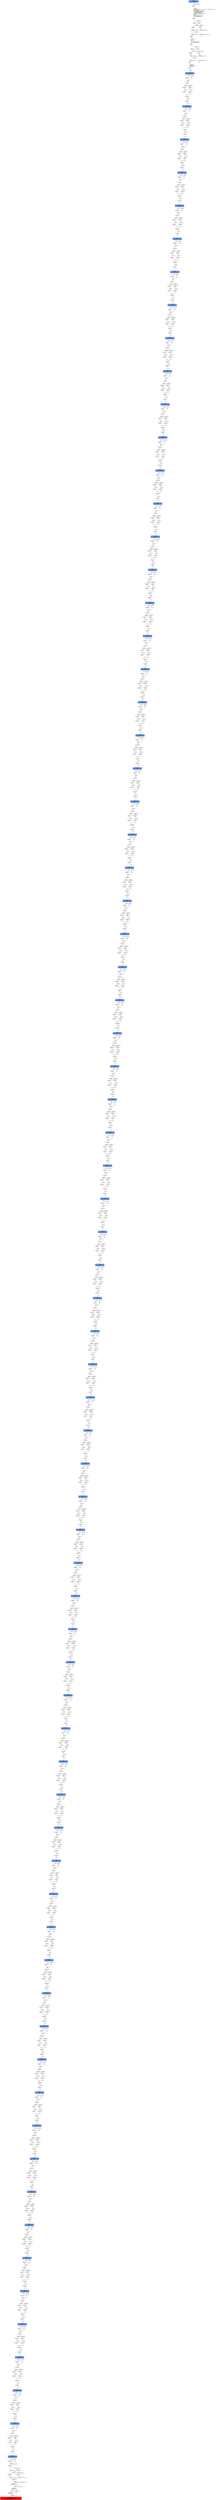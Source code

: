 digraph ARG {
node [style="filled" shape="box" color="white"]
0 [fillcolor="cornflowerblue" label="0 @ N20\nmain entry\nAbstractionState: ABS0: true\n" id="0"]
44 [label="44 @ N61\nmain\n" id="44"]
45 [label="45 @ N24\nmain\n" id="45"]
50 [label="50 @ N26\nmain\n" id="50"]
53 [label="53 @ N28\nmain\n" id="53"]
54 [label="54 @ N29\nmain\n" id="54"]
56 [label="56 @ N35\nmain\n" id="56"]
61 [label="61 @ N38\nmain\n" id="61"]
64 [label="64 @ N39\nmain\n" id="64"]
65 [label="65 @ N40\nmain\n" id="65"]
67 [label="67 @ N43\nmain\n" id="67"]
78117 [fillcolor="cornflowerblue" label="78117 @ N44\nmain\nAbstractionState: ABS5259\n" id="78117"]
78118 [label="78118 @ N45\nmain\n" id="78118"]
78137 [label="78137 @ N48\nmain\n" id="78137"]
78139 [label="78139 @ N50\nmain\n" id="78139"]
78140 [label="78140 @ N52\nmain\n" id="78140"]
78144 [label="78144 @ N49\nmain\n" id="78144"]
78145 [label="78145 @ N54\nmain\n" id="78145"]
78147 [fillcolor="cornflowerblue" label="78147 @ N44\nmain\nAbstractionState: ABS5261\n" id="78147"]
78148 [label="78148 @ N45\nmain\n" id="78148"]
78167 [label="78167 @ N48\nmain\n" id="78167"]
78169 [label="78169 @ N50\nmain\n" id="78169"]
78170 [label="78170 @ N52\nmain\n" id="78170"]
78174 [label="78174 @ N49\nmain\n" id="78174"]
78175 [label="78175 @ N54\nmain\n" id="78175"]
78177 [fillcolor="cornflowerblue" label="78177 @ N44\nmain\nAbstractionState: ABS5263\n" id="78177"]
78178 [label="78178 @ N45\nmain\n" id="78178"]
78197 [label="78197 @ N48\nmain\n" id="78197"]
78199 [label="78199 @ N50\nmain\n" id="78199"]
78200 [label="78200 @ N52\nmain\n" id="78200"]
78204 [label="78204 @ N49\nmain\n" id="78204"]
78205 [label="78205 @ N54\nmain\n" id="78205"]
78207 [fillcolor="cornflowerblue" label="78207 @ N44\nmain\nAbstractionState: ABS5265\n" id="78207"]
78208 [label="78208 @ N45\nmain\n" id="78208"]
78227 [label="78227 @ N48\nmain\n" id="78227"]
78229 [label="78229 @ N50\nmain\n" id="78229"]
78230 [label="78230 @ N52\nmain\n" id="78230"]
78234 [label="78234 @ N49\nmain\n" id="78234"]
78235 [label="78235 @ N54\nmain\n" id="78235"]
78237 [fillcolor="cornflowerblue" label="78237 @ N44\nmain\nAbstractionState: ABS5267\n" id="78237"]
78238 [label="78238 @ N45\nmain\n" id="78238"]
78257 [label="78257 @ N48\nmain\n" id="78257"]
78259 [label="78259 @ N50\nmain\n" id="78259"]
78260 [label="78260 @ N52\nmain\n" id="78260"]
78264 [label="78264 @ N49\nmain\n" id="78264"]
78265 [label="78265 @ N54\nmain\n" id="78265"]
78267 [fillcolor="cornflowerblue" label="78267 @ N44\nmain\nAbstractionState: ABS5269\n" id="78267"]
78268 [label="78268 @ N45\nmain\n" id="78268"]
78287 [label="78287 @ N48\nmain\n" id="78287"]
78289 [label="78289 @ N50\nmain\n" id="78289"]
78290 [label="78290 @ N52\nmain\n" id="78290"]
78294 [label="78294 @ N49\nmain\n" id="78294"]
78295 [label="78295 @ N54\nmain\n" id="78295"]
78297 [fillcolor="cornflowerblue" label="78297 @ N44\nmain\nAbstractionState: ABS5271\n" id="78297"]
78298 [label="78298 @ N45\nmain\n" id="78298"]
78317 [label="78317 @ N48\nmain\n" id="78317"]
78319 [label="78319 @ N50\nmain\n" id="78319"]
78320 [label="78320 @ N52\nmain\n" id="78320"]
78324 [label="78324 @ N49\nmain\n" id="78324"]
78325 [label="78325 @ N54\nmain\n" id="78325"]
78327 [fillcolor="cornflowerblue" label="78327 @ N44\nmain\nAbstractionState: ABS5273\n" id="78327"]
78328 [label="78328 @ N45\nmain\n" id="78328"]
78347 [label="78347 @ N48\nmain\n" id="78347"]
78349 [label="78349 @ N50\nmain\n" id="78349"]
78350 [label="78350 @ N52\nmain\n" id="78350"]
78354 [label="78354 @ N49\nmain\n" id="78354"]
78355 [label="78355 @ N54\nmain\n" id="78355"]
78357 [fillcolor="cornflowerblue" label="78357 @ N44\nmain\nAbstractionState: ABS5275\n" id="78357"]
78358 [label="78358 @ N45\nmain\n" id="78358"]
78377 [label="78377 @ N48\nmain\n" id="78377"]
78379 [label="78379 @ N50\nmain\n" id="78379"]
78380 [label="78380 @ N52\nmain\n" id="78380"]
78384 [label="78384 @ N49\nmain\n" id="78384"]
78385 [label="78385 @ N54\nmain\n" id="78385"]
78387 [fillcolor="cornflowerblue" label="78387 @ N44\nmain\nAbstractionState: ABS5277\n" id="78387"]
78388 [label="78388 @ N45\nmain\n" id="78388"]
78407 [label="78407 @ N48\nmain\n" id="78407"]
78409 [label="78409 @ N50\nmain\n" id="78409"]
78410 [label="78410 @ N52\nmain\n" id="78410"]
78414 [label="78414 @ N49\nmain\n" id="78414"]
78415 [label="78415 @ N54\nmain\n" id="78415"]
78417 [fillcolor="cornflowerblue" label="78417 @ N44\nmain\nAbstractionState: ABS5279\n" id="78417"]
78418 [label="78418 @ N45\nmain\n" id="78418"]
78437 [label="78437 @ N48\nmain\n" id="78437"]
78439 [label="78439 @ N50\nmain\n" id="78439"]
78440 [label="78440 @ N52\nmain\n" id="78440"]
78444 [label="78444 @ N49\nmain\n" id="78444"]
78445 [label="78445 @ N54\nmain\n" id="78445"]
78447 [fillcolor="cornflowerblue" label="78447 @ N44\nmain\nAbstractionState: ABS5281\n" id="78447"]
78448 [label="78448 @ N45\nmain\n" id="78448"]
78467 [label="78467 @ N48\nmain\n" id="78467"]
78469 [label="78469 @ N50\nmain\n" id="78469"]
78470 [label="78470 @ N52\nmain\n" id="78470"]
78474 [label="78474 @ N49\nmain\n" id="78474"]
78475 [label="78475 @ N54\nmain\n" id="78475"]
78477 [fillcolor="cornflowerblue" label="78477 @ N44\nmain\nAbstractionState: ABS5283\n" id="78477"]
78478 [label="78478 @ N45\nmain\n" id="78478"]
78497 [label="78497 @ N48\nmain\n" id="78497"]
78499 [label="78499 @ N50\nmain\n" id="78499"]
78500 [label="78500 @ N52\nmain\n" id="78500"]
78504 [label="78504 @ N49\nmain\n" id="78504"]
78505 [label="78505 @ N54\nmain\n" id="78505"]
78507 [fillcolor="cornflowerblue" label="78507 @ N44\nmain\nAbstractionState: ABS5285\n" id="78507"]
78508 [label="78508 @ N45\nmain\n" id="78508"]
78527 [label="78527 @ N48\nmain\n" id="78527"]
78529 [label="78529 @ N50\nmain\n" id="78529"]
78530 [label="78530 @ N52\nmain\n" id="78530"]
78534 [label="78534 @ N49\nmain\n" id="78534"]
78535 [label="78535 @ N54\nmain\n" id="78535"]
78537 [fillcolor="cornflowerblue" label="78537 @ N44\nmain\nAbstractionState: ABS5287\n" id="78537"]
78538 [label="78538 @ N45\nmain\n" id="78538"]
78557 [label="78557 @ N48\nmain\n" id="78557"]
78559 [label="78559 @ N50\nmain\n" id="78559"]
78560 [label="78560 @ N52\nmain\n" id="78560"]
78564 [label="78564 @ N49\nmain\n" id="78564"]
78565 [label="78565 @ N54\nmain\n" id="78565"]
78567 [fillcolor="cornflowerblue" label="78567 @ N44\nmain\nAbstractionState: ABS5289\n" id="78567"]
78568 [label="78568 @ N45\nmain\n" id="78568"]
78587 [label="78587 @ N48\nmain\n" id="78587"]
78589 [label="78589 @ N50\nmain\n" id="78589"]
78590 [label="78590 @ N52\nmain\n" id="78590"]
78594 [label="78594 @ N49\nmain\n" id="78594"]
78595 [label="78595 @ N54\nmain\n" id="78595"]
78597 [fillcolor="cornflowerblue" label="78597 @ N44\nmain\nAbstractionState: ABS5291\n" id="78597"]
78598 [label="78598 @ N45\nmain\n" id="78598"]
78617 [label="78617 @ N48\nmain\n" id="78617"]
78619 [label="78619 @ N50\nmain\n" id="78619"]
78620 [label="78620 @ N52\nmain\n" id="78620"]
78624 [label="78624 @ N49\nmain\n" id="78624"]
78625 [label="78625 @ N54\nmain\n" id="78625"]
78627 [fillcolor="cornflowerblue" label="78627 @ N44\nmain\nAbstractionState: ABS5293\n" id="78627"]
78628 [label="78628 @ N45\nmain\n" id="78628"]
78647 [label="78647 @ N48\nmain\n" id="78647"]
78649 [label="78649 @ N50\nmain\n" id="78649"]
78650 [label="78650 @ N52\nmain\n" id="78650"]
78654 [label="78654 @ N49\nmain\n" id="78654"]
78655 [label="78655 @ N54\nmain\n" id="78655"]
78657 [fillcolor="cornflowerblue" label="78657 @ N44\nmain\nAbstractionState: ABS5295\n" id="78657"]
78658 [label="78658 @ N45\nmain\n" id="78658"]
78677 [label="78677 @ N48\nmain\n" id="78677"]
78679 [label="78679 @ N50\nmain\n" id="78679"]
78680 [label="78680 @ N52\nmain\n" id="78680"]
78684 [label="78684 @ N49\nmain\n" id="78684"]
78685 [label="78685 @ N54\nmain\n" id="78685"]
78687 [fillcolor="cornflowerblue" label="78687 @ N44\nmain\nAbstractionState: ABS5297\n" id="78687"]
78688 [label="78688 @ N45\nmain\n" id="78688"]
78707 [label="78707 @ N48\nmain\n" id="78707"]
78709 [label="78709 @ N50\nmain\n" id="78709"]
78710 [label="78710 @ N52\nmain\n" id="78710"]
78714 [label="78714 @ N49\nmain\n" id="78714"]
78715 [label="78715 @ N54\nmain\n" id="78715"]
78717 [fillcolor="cornflowerblue" label="78717 @ N44\nmain\nAbstractionState: ABS5299\n" id="78717"]
78718 [label="78718 @ N45\nmain\n" id="78718"]
78737 [label="78737 @ N48\nmain\n" id="78737"]
78739 [label="78739 @ N50\nmain\n" id="78739"]
78740 [label="78740 @ N52\nmain\n" id="78740"]
78744 [label="78744 @ N49\nmain\n" id="78744"]
78745 [label="78745 @ N54\nmain\n" id="78745"]
78747 [fillcolor="cornflowerblue" label="78747 @ N44\nmain\nAbstractionState: ABS5301\n" id="78747"]
78748 [label="78748 @ N45\nmain\n" id="78748"]
78767 [label="78767 @ N48\nmain\n" id="78767"]
78769 [label="78769 @ N50\nmain\n" id="78769"]
78770 [label="78770 @ N52\nmain\n" id="78770"]
78774 [label="78774 @ N49\nmain\n" id="78774"]
78775 [label="78775 @ N54\nmain\n" id="78775"]
78777 [fillcolor="cornflowerblue" label="78777 @ N44\nmain\nAbstractionState: ABS5303\n" id="78777"]
78778 [label="78778 @ N45\nmain\n" id="78778"]
78797 [label="78797 @ N48\nmain\n" id="78797"]
78799 [label="78799 @ N50\nmain\n" id="78799"]
78800 [label="78800 @ N52\nmain\n" id="78800"]
78804 [label="78804 @ N49\nmain\n" id="78804"]
78805 [label="78805 @ N54\nmain\n" id="78805"]
78807 [fillcolor="cornflowerblue" label="78807 @ N44\nmain\nAbstractionState: ABS5305\n" id="78807"]
78808 [label="78808 @ N45\nmain\n" id="78808"]
78827 [label="78827 @ N48\nmain\n" id="78827"]
78829 [label="78829 @ N50\nmain\n" id="78829"]
78830 [label="78830 @ N52\nmain\n" id="78830"]
78834 [label="78834 @ N49\nmain\n" id="78834"]
78835 [label="78835 @ N54\nmain\n" id="78835"]
78837 [fillcolor="cornflowerblue" label="78837 @ N44\nmain\nAbstractionState: ABS5307\n" id="78837"]
78838 [label="78838 @ N45\nmain\n" id="78838"]
78857 [label="78857 @ N48\nmain\n" id="78857"]
78859 [label="78859 @ N50\nmain\n" id="78859"]
78860 [label="78860 @ N52\nmain\n" id="78860"]
78864 [label="78864 @ N49\nmain\n" id="78864"]
78865 [label="78865 @ N54\nmain\n" id="78865"]
78867 [fillcolor="cornflowerblue" label="78867 @ N44\nmain\nAbstractionState: ABS5309\n" id="78867"]
78868 [label="78868 @ N45\nmain\n" id="78868"]
78887 [label="78887 @ N48\nmain\n" id="78887"]
78889 [label="78889 @ N50\nmain\n" id="78889"]
78890 [label="78890 @ N52\nmain\n" id="78890"]
78894 [label="78894 @ N49\nmain\n" id="78894"]
78895 [label="78895 @ N54\nmain\n" id="78895"]
78897 [fillcolor="cornflowerblue" label="78897 @ N44\nmain\nAbstractionState: ABS5311\n" id="78897"]
78898 [label="78898 @ N45\nmain\n" id="78898"]
78917 [label="78917 @ N48\nmain\n" id="78917"]
78919 [label="78919 @ N50\nmain\n" id="78919"]
78920 [label="78920 @ N52\nmain\n" id="78920"]
78924 [label="78924 @ N49\nmain\n" id="78924"]
78925 [label="78925 @ N54\nmain\n" id="78925"]
78927 [fillcolor="cornflowerblue" label="78927 @ N44\nmain\nAbstractionState: ABS5313\n" id="78927"]
78928 [label="78928 @ N45\nmain\n" id="78928"]
78947 [label="78947 @ N48\nmain\n" id="78947"]
78949 [label="78949 @ N50\nmain\n" id="78949"]
78950 [label="78950 @ N52\nmain\n" id="78950"]
78954 [label="78954 @ N49\nmain\n" id="78954"]
78955 [label="78955 @ N54\nmain\n" id="78955"]
78957 [fillcolor="cornflowerblue" label="78957 @ N44\nmain\nAbstractionState: ABS5315\n" id="78957"]
78958 [label="78958 @ N45\nmain\n" id="78958"]
78977 [label="78977 @ N48\nmain\n" id="78977"]
78979 [label="78979 @ N50\nmain\n" id="78979"]
78980 [label="78980 @ N52\nmain\n" id="78980"]
78984 [label="78984 @ N49\nmain\n" id="78984"]
78985 [label="78985 @ N54\nmain\n" id="78985"]
78987 [fillcolor="cornflowerblue" label="78987 @ N44\nmain\nAbstractionState: ABS5317\n" id="78987"]
78988 [label="78988 @ N45\nmain\n" id="78988"]
79007 [label="79007 @ N48\nmain\n" id="79007"]
79009 [label="79009 @ N50\nmain\n" id="79009"]
79010 [label="79010 @ N52\nmain\n" id="79010"]
79014 [label="79014 @ N49\nmain\n" id="79014"]
79015 [label="79015 @ N54\nmain\n" id="79015"]
79017 [fillcolor="cornflowerblue" label="79017 @ N44\nmain\nAbstractionState: ABS5319\n" id="79017"]
79018 [label="79018 @ N45\nmain\n" id="79018"]
79037 [label="79037 @ N48\nmain\n" id="79037"]
79039 [label="79039 @ N50\nmain\n" id="79039"]
79040 [label="79040 @ N52\nmain\n" id="79040"]
79044 [label="79044 @ N49\nmain\n" id="79044"]
79045 [label="79045 @ N54\nmain\n" id="79045"]
79047 [fillcolor="cornflowerblue" label="79047 @ N44\nmain\nAbstractionState: ABS5321\n" id="79047"]
79048 [label="79048 @ N45\nmain\n" id="79048"]
79067 [label="79067 @ N48\nmain\n" id="79067"]
79069 [label="79069 @ N50\nmain\n" id="79069"]
79070 [label="79070 @ N52\nmain\n" id="79070"]
79074 [label="79074 @ N49\nmain\n" id="79074"]
79075 [label="79075 @ N54\nmain\n" id="79075"]
79077 [fillcolor="cornflowerblue" label="79077 @ N44\nmain\nAbstractionState: ABS5323\n" id="79077"]
79078 [label="79078 @ N45\nmain\n" id="79078"]
79097 [label="79097 @ N48\nmain\n" id="79097"]
79099 [label="79099 @ N50\nmain\n" id="79099"]
79100 [label="79100 @ N52\nmain\n" id="79100"]
79104 [label="79104 @ N49\nmain\n" id="79104"]
79105 [label="79105 @ N54\nmain\n" id="79105"]
79107 [fillcolor="cornflowerblue" label="79107 @ N44\nmain\nAbstractionState: ABS5325\n" id="79107"]
79108 [label="79108 @ N45\nmain\n" id="79108"]
79127 [label="79127 @ N48\nmain\n" id="79127"]
79129 [label="79129 @ N50\nmain\n" id="79129"]
79130 [label="79130 @ N52\nmain\n" id="79130"]
79134 [label="79134 @ N49\nmain\n" id="79134"]
79135 [label="79135 @ N54\nmain\n" id="79135"]
79137 [fillcolor="cornflowerblue" label="79137 @ N44\nmain\nAbstractionState: ABS5327\n" id="79137"]
79138 [label="79138 @ N45\nmain\n" id="79138"]
79157 [label="79157 @ N48\nmain\n" id="79157"]
79159 [label="79159 @ N50\nmain\n" id="79159"]
79160 [label="79160 @ N52\nmain\n" id="79160"]
79164 [label="79164 @ N49\nmain\n" id="79164"]
79165 [label="79165 @ N54\nmain\n" id="79165"]
79167 [fillcolor="cornflowerblue" label="79167 @ N44\nmain\nAbstractionState: ABS5329\n" id="79167"]
79168 [label="79168 @ N45\nmain\n" id="79168"]
79187 [label="79187 @ N48\nmain\n" id="79187"]
79189 [label="79189 @ N50\nmain\n" id="79189"]
79190 [label="79190 @ N52\nmain\n" id="79190"]
79194 [label="79194 @ N49\nmain\n" id="79194"]
79195 [label="79195 @ N54\nmain\n" id="79195"]
79197 [fillcolor="cornflowerblue" label="79197 @ N44\nmain\nAbstractionState: ABS5331\n" id="79197"]
79198 [label="79198 @ N45\nmain\n" id="79198"]
79217 [label="79217 @ N48\nmain\n" id="79217"]
79219 [label="79219 @ N50\nmain\n" id="79219"]
79220 [label="79220 @ N52\nmain\n" id="79220"]
79224 [label="79224 @ N49\nmain\n" id="79224"]
79225 [label="79225 @ N54\nmain\n" id="79225"]
79227 [fillcolor="cornflowerblue" label="79227 @ N44\nmain\nAbstractionState: ABS5333\n" id="79227"]
79228 [label="79228 @ N45\nmain\n" id="79228"]
79247 [label="79247 @ N48\nmain\n" id="79247"]
79249 [label="79249 @ N50\nmain\n" id="79249"]
79250 [label="79250 @ N52\nmain\n" id="79250"]
79254 [label="79254 @ N49\nmain\n" id="79254"]
79255 [label="79255 @ N54\nmain\n" id="79255"]
79257 [fillcolor="cornflowerblue" label="79257 @ N44\nmain\nAbstractionState: ABS5335\n" id="79257"]
79258 [label="79258 @ N45\nmain\n" id="79258"]
79277 [label="79277 @ N48\nmain\n" id="79277"]
79279 [label="79279 @ N50\nmain\n" id="79279"]
79280 [label="79280 @ N52\nmain\n" id="79280"]
79284 [label="79284 @ N49\nmain\n" id="79284"]
79285 [label="79285 @ N54\nmain\n" id="79285"]
79287 [fillcolor="cornflowerblue" label="79287 @ N44\nmain\nAbstractionState: ABS5337\n" id="79287"]
79288 [label="79288 @ N45\nmain\n" id="79288"]
79307 [label="79307 @ N48\nmain\n" id="79307"]
79309 [label="79309 @ N50\nmain\n" id="79309"]
79310 [label="79310 @ N52\nmain\n" id="79310"]
79314 [label="79314 @ N49\nmain\n" id="79314"]
79315 [label="79315 @ N54\nmain\n" id="79315"]
79317 [fillcolor="cornflowerblue" label="79317 @ N44\nmain\nAbstractionState: ABS5339\n" id="79317"]
79318 [label="79318 @ N45\nmain\n" id="79318"]
79337 [label="79337 @ N48\nmain\n" id="79337"]
79339 [label="79339 @ N50\nmain\n" id="79339"]
79340 [label="79340 @ N52\nmain\n" id="79340"]
79344 [label="79344 @ N49\nmain\n" id="79344"]
79345 [label="79345 @ N54\nmain\n" id="79345"]
79347 [fillcolor="cornflowerblue" label="79347 @ N44\nmain\nAbstractionState: ABS5341\n" id="79347"]
79348 [label="79348 @ N45\nmain\n" id="79348"]
79367 [label="79367 @ N48\nmain\n" id="79367"]
79369 [label="79369 @ N50\nmain\n" id="79369"]
79370 [label="79370 @ N52\nmain\n" id="79370"]
79374 [label="79374 @ N49\nmain\n" id="79374"]
79375 [label="79375 @ N54\nmain\n" id="79375"]
79377 [fillcolor="cornflowerblue" label="79377 @ N44\nmain\nAbstractionState: ABS5343\n" id="79377"]
79378 [label="79378 @ N45\nmain\n" id="79378"]
79397 [label="79397 @ N48\nmain\n" id="79397"]
79399 [label="79399 @ N50\nmain\n" id="79399"]
79400 [label="79400 @ N52\nmain\n" id="79400"]
79404 [label="79404 @ N49\nmain\n" id="79404"]
79405 [label="79405 @ N54\nmain\n" id="79405"]
79407 [fillcolor="cornflowerblue" label="79407 @ N44\nmain\nAbstractionState: ABS5345\n" id="79407"]
79408 [label="79408 @ N45\nmain\n" id="79408"]
79427 [label="79427 @ N48\nmain\n" id="79427"]
79429 [label="79429 @ N50\nmain\n" id="79429"]
79430 [label="79430 @ N52\nmain\n" id="79430"]
79434 [label="79434 @ N49\nmain\n" id="79434"]
79435 [label="79435 @ N54\nmain\n" id="79435"]
79437 [fillcolor="cornflowerblue" label="79437 @ N44\nmain\nAbstractionState: ABS5347\n" id="79437"]
79438 [label="79438 @ N45\nmain\n" id="79438"]
79457 [label="79457 @ N48\nmain\n" id="79457"]
79459 [label="79459 @ N50\nmain\n" id="79459"]
79460 [label="79460 @ N52\nmain\n" id="79460"]
79464 [label="79464 @ N49\nmain\n" id="79464"]
79465 [label="79465 @ N54\nmain\n" id="79465"]
79467 [fillcolor="cornflowerblue" label="79467 @ N44\nmain\nAbstractionState: ABS5349\n" id="79467"]
79468 [label="79468 @ N45\nmain\n" id="79468"]
79487 [label="79487 @ N48\nmain\n" id="79487"]
79489 [label="79489 @ N50\nmain\n" id="79489"]
79490 [label="79490 @ N52\nmain\n" id="79490"]
79494 [label="79494 @ N49\nmain\n" id="79494"]
79495 [label="79495 @ N54\nmain\n" id="79495"]
79497 [fillcolor="cornflowerblue" label="79497 @ N44\nmain\nAbstractionState: ABS5351\n" id="79497"]
79498 [label="79498 @ N45\nmain\n" id="79498"]
79517 [label="79517 @ N48\nmain\n" id="79517"]
79519 [label="79519 @ N50\nmain\n" id="79519"]
79520 [label="79520 @ N52\nmain\n" id="79520"]
79524 [label="79524 @ N49\nmain\n" id="79524"]
79525 [label="79525 @ N54\nmain\n" id="79525"]
79527 [fillcolor="cornflowerblue" label="79527 @ N44\nmain\nAbstractionState: ABS5353\n" id="79527"]
79528 [label="79528 @ N45\nmain\n" id="79528"]
79547 [label="79547 @ N48\nmain\n" id="79547"]
79549 [label="79549 @ N50\nmain\n" id="79549"]
79550 [label="79550 @ N52\nmain\n" id="79550"]
79554 [label="79554 @ N49\nmain\n" id="79554"]
79555 [label="79555 @ N54\nmain\n" id="79555"]
79557 [fillcolor="cornflowerblue" label="79557 @ N44\nmain\nAbstractionState: ABS5355\n" id="79557"]
79558 [label="79558 @ N45\nmain\n" id="79558"]
79577 [label="79577 @ N48\nmain\n" id="79577"]
79579 [label="79579 @ N50\nmain\n" id="79579"]
79580 [label="79580 @ N52\nmain\n" id="79580"]
79584 [label="79584 @ N49\nmain\n" id="79584"]
79585 [label="79585 @ N54\nmain\n" id="79585"]
79587 [fillcolor="cornflowerblue" label="79587 @ N44\nmain\nAbstractionState: ABS5357\n" id="79587"]
79588 [label="79588 @ N45\nmain\n" id="79588"]
79607 [label="79607 @ N48\nmain\n" id="79607"]
79609 [label="79609 @ N50\nmain\n" id="79609"]
79610 [label="79610 @ N52\nmain\n" id="79610"]
79614 [label="79614 @ N49\nmain\n" id="79614"]
79615 [label="79615 @ N54\nmain\n" id="79615"]
79617 [fillcolor="cornflowerblue" label="79617 @ N44\nmain\nAbstractionState: ABS5359\n" id="79617"]
79618 [label="79618 @ N45\nmain\n" id="79618"]
79637 [label="79637 @ N48\nmain\n" id="79637"]
79639 [label="79639 @ N50\nmain\n" id="79639"]
79640 [label="79640 @ N52\nmain\n" id="79640"]
79644 [label="79644 @ N49\nmain\n" id="79644"]
79645 [label="79645 @ N54\nmain\n" id="79645"]
79647 [fillcolor="cornflowerblue" label="79647 @ N44\nmain\nAbstractionState: ABS5361\n" id="79647"]
79648 [label="79648 @ N45\nmain\n" id="79648"]
79667 [label="79667 @ N48\nmain\n" id="79667"]
79669 [label="79669 @ N50\nmain\n" id="79669"]
79670 [label="79670 @ N52\nmain\n" id="79670"]
79674 [label="79674 @ N49\nmain\n" id="79674"]
79675 [label="79675 @ N54\nmain\n" id="79675"]
79677 [fillcolor="cornflowerblue" label="79677 @ N44\nmain\nAbstractionState: ABS5363\n" id="79677"]
79678 [label="79678 @ N45\nmain\n" id="79678"]
79697 [label="79697 @ N48\nmain\n" id="79697"]
79699 [label="79699 @ N50\nmain\n" id="79699"]
79700 [label="79700 @ N52\nmain\n" id="79700"]
79704 [label="79704 @ N49\nmain\n" id="79704"]
79705 [label="79705 @ N54\nmain\n" id="79705"]
79707 [fillcolor="cornflowerblue" label="79707 @ N44\nmain\nAbstractionState: ABS5365\n" id="79707"]
79708 [label="79708 @ N45\nmain\n" id="79708"]
79727 [label="79727 @ N48\nmain\n" id="79727"]
79729 [label="79729 @ N50\nmain\n" id="79729"]
79730 [label="79730 @ N52\nmain\n" id="79730"]
79734 [label="79734 @ N49\nmain\n" id="79734"]
79735 [label="79735 @ N54\nmain\n" id="79735"]
79737 [fillcolor="cornflowerblue" label="79737 @ N44\nmain\nAbstractionState: ABS5367\n" id="79737"]
79738 [label="79738 @ N45\nmain\n" id="79738"]
79757 [label="79757 @ N48\nmain\n" id="79757"]
79759 [label="79759 @ N50\nmain\n" id="79759"]
79760 [label="79760 @ N52\nmain\n" id="79760"]
79764 [label="79764 @ N49\nmain\n" id="79764"]
79765 [label="79765 @ N54\nmain\n" id="79765"]
79767 [fillcolor="cornflowerblue" label="79767 @ N44\nmain\nAbstractionState: ABS5369\n" id="79767"]
79768 [label="79768 @ N45\nmain\n" id="79768"]
79787 [label="79787 @ N48\nmain\n" id="79787"]
79789 [label="79789 @ N50\nmain\n" id="79789"]
79790 [label="79790 @ N52\nmain\n" id="79790"]
79794 [label="79794 @ N49\nmain\n" id="79794"]
79795 [label="79795 @ N54\nmain\n" id="79795"]
79797 [fillcolor="cornflowerblue" label="79797 @ N44\nmain\nAbstractionState: ABS5371\n" id="79797"]
79798 [label="79798 @ N45\nmain\n" id="79798"]
79817 [label="79817 @ N48\nmain\n" id="79817"]
79819 [label="79819 @ N50\nmain\n" id="79819"]
79820 [label="79820 @ N52\nmain\n" id="79820"]
79824 [label="79824 @ N49\nmain\n" id="79824"]
79825 [label="79825 @ N54\nmain\n" id="79825"]
79827 [fillcolor="cornflowerblue" label="79827 @ N44\nmain\nAbstractionState: ABS5373\n" id="79827"]
79828 [label="79828 @ N45\nmain\n" id="79828"]
79847 [label="79847 @ N48\nmain\n" id="79847"]
79849 [label="79849 @ N50\nmain\n" id="79849"]
79850 [label="79850 @ N52\nmain\n" id="79850"]
79854 [label="79854 @ N49\nmain\n" id="79854"]
79855 [label="79855 @ N54\nmain\n" id="79855"]
79857 [fillcolor="cornflowerblue" label="79857 @ N44\nmain\nAbstractionState: ABS5375\n" id="79857"]
79858 [label="79858 @ N45\nmain\n" id="79858"]
79877 [label="79877 @ N48\nmain\n" id="79877"]
79879 [label="79879 @ N50\nmain\n" id="79879"]
79880 [label="79880 @ N52\nmain\n" id="79880"]
79884 [label="79884 @ N49\nmain\n" id="79884"]
79885 [label="79885 @ N54\nmain\n" id="79885"]
79887 [fillcolor="cornflowerblue" label="79887 @ N44\nmain\nAbstractionState: ABS5377\n" id="79887"]
79888 [label="79888 @ N45\nmain\n" id="79888"]
79907 [label="79907 @ N48\nmain\n" id="79907"]
79909 [label="79909 @ N50\nmain\n" id="79909"]
79910 [label="79910 @ N52\nmain\n" id="79910"]
79914 [label="79914 @ N49\nmain\n" id="79914"]
79915 [label="79915 @ N54\nmain\n" id="79915"]
79917 [fillcolor="cornflowerblue" label="79917 @ N44\nmain\nAbstractionState: ABS5379\n" id="79917"]
79918 [label="79918 @ N45\nmain\n" id="79918"]
79937 [label="79937 @ N48\nmain\n" id="79937"]
79939 [label="79939 @ N50\nmain\n" id="79939"]
79940 [label="79940 @ N52\nmain\n" id="79940"]
79944 [label="79944 @ N49\nmain\n" id="79944"]
79945 [label="79945 @ N54\nmain\n" id="79945"]
79947 [fillcolor="cornflowerblue" label="79947 @ N44\nmain\nAbstractionState: ABS5381\n" id="79947"]
79948 [label="79948 @ N45\nmain\n" id="79948"]
79967 [label="79967 @ N48\nmain\n" id="79967"]
79969 [label="79969 @ N50\nmain\n" id="79969"]
79970 [label="79970 @ N52\nmain\n" id="79970"]
79974 [label="79974 @ N49\nmain\n" id="79974"]
79975 [label="79975 @ N54\nmain\n" id="79975"]
79977 [fillcolor="cornflowerblue" label="79977 @ N44\nmain\nAbstractionState: ABS5383\n" id="79977"]
79978 [label="79978 @ N45\nmain\n" id="79978"]
79997 [label="79997 @ N48\nmain\n" id="79997"]
79999 [label="79999 @ N50\nmain\n" id="79999"]
80000 [label="80000 @ N52\nmain\n" id="80000"]
80004 [label="80004 @ N49\nmain\n" id="80004"]
80005 [label="80005 @ N54\nmain\n" id="80005"]
80007 [fillcolor="cornflowerblue" label="80007 @ N44\nmain\nAbstractionState: ABS5385\n" id="80007"]
80008 [label="80008 @ N45\nmain\n" id="80008"]
80027 [label="80027 @ N48\nmain\n" id="80027"]
80029 [label="80029 @ N50\nmain\n" id="80029"]
80030 [label="80030 @ N52\nmain\n" id="80030"]
80034 [label="80034 @ N49\nmain\n" id="80034"]
80035 [label="80035 @ N54\nmain\n" id="80035"]
80037 [fillcolor="cornflowerblue" label="80037 @ N44\nmain\nAbstractionState: ABS5387\n" id="80037"]
80038 [label="80038 @ N45\nmain\n" id="80038"]
80057 [label="80057 @ N48\nmain\n" id="80057"]
80059 [label="80059 @ N50\nmain\n" id="80059"]
80060 [label="80060 @ N52\nmain\n" id="80060"]
80064 [label="80064 @ N49\nmain\n" id="80064"]
80065 [label="80065 @ N54\nmain\n" id="80065"]
80067 [fillcolor="cornflowerblue" label="80067 @ N44\nmain\nAbstractionState: ABS5389\n" id="80067"]
80068 [label="80068 @ N45\nmain\n" id="80068"]
80087 [label="80087 @ N48\nmain\n" id="80087"]
80089 [label="80089 @ N50\nmain\n" id="80089"]
80090 [label="80090 @ N52\nmain\n" id="80090"]
80094 [label="80094 @ N49\nmain\n" id="80094"]
80095 [label="80095 @ N54\nmain\n" id="80095"]
80097 [fillcolor="cornflowerblue" label="80097 @ N44\nmain\nAbstractionState: ABS5391\n" id="80097"]
80098 [label="80098 @ N45\nmain\n" id="80098"]
80117 [label="80117 @ N48\nmain\n" id="80117"]
80119 [label="80119 @ N50\nmain\n" id="80119"]
80120 [label="80120 @ N52\nmain\n" id="80120"]
80124 [label="80124 @ N49\nmain\n" id="80124"]
80125 [label="80125 @ N54\nmain\n" id="80125"]
80127 [fillcolor="cornflowerblue" label="80127 @ N44\nmain\nAbstractionState: ABS5393\n" id="80127"]
80128 [label="80128 @ N45\nmain\n" id="80128"]
80147 [label="80147 @ N48\nmain\n" id="80147"]
80149 [label="80149 @ N50\nmain\n" id="80149"]
80150 [label="80150 @ N52\nmain\n" id="80150"]
80154 [label="80154 @ N49\nmain\n" id="80154"]
80155 [label="80155 @ N54\nmain\n" id="80155"]
80157 [fillcolor="cornflowerblue" label="80157 @ N44\nmain\nAbstractionState: ABS5395\n" id="80157"]
80158 [label="80158 @ N45\nmain\n" id="80158"]
80177 [label="80177 @ N48\nmain\n" id="80177"]
80179 [label="80179 @ N50\nmain\n" id="80179"]
80180 [label="80180 @ N52\nmain\n" id="80180"]
80184 [label="80184 @ N49\nmain\n" id="80184"]
80185 [label="80185 @ N54\nmain\n" id="80185"]
80187 [fillcolor="cornflowerblue" label="80187 @ N44\nmain\nAbstractionState: ABS5397\n" id="80187"]
80188 [label="80188 @ N45\nmain\n" id="80188"]
80207 [label="80207 @ N48\nmain\n" id="80207"]
80209 [label="80209 @ N50\nmain\n" id="80209"]
80210 [label="80210 @ N52\nmain\n" id="80210"]
80214 [label="80214 @ N49\nmain\n" id="80214"]
80215 [label="80215 @ N54\nmain\n" id="80215"]
80217 [fillcolor="cornflowerblue" label="80217 @ N44\nmain\nAbstractionState: ABS5399\n" id="80217"]
80218 [label="80218 @ N45\nmain\n" id="80218"]
80237 [label="80237 @ N48\nmain\n" id="80237"]
80239 [label="80239 @ N50\nmain\n" id="80239"]
80240 [label="80240 @ N52\nmain\n" id="80240"]
80244 [label="80244 @ N49\nmain\n" id="80244"]
80245 [label="80245 @ N54\nmain\n" id="80245"]
80247 [fillcolor="cornflowerblue" label="80247 @ N44\nmain\nAbstractionState: ABS5401\n" id="80247"]
80248 [label="80248 @ N45\nmain\n" id="80248"]
80267 [label="80267 @ N48\nmain\n" id="80267"]
80269 [label="80269 @ N50\nmain\n" id="80269"]
80270 [label="80270 @ N52\nmain\n" id="80270"]
80274 [label="80274 @ N49\nmain\n" id="80274"]
80275 [label="80275 @ N54\nmain\n" id="80275"]
80277 [fillcolor="cornflowerblue" label="80277 @ N44\nmain\nAbstractionState: ABS5403\n" id="80277"]
80279 [label="80279 @ N46\nmain\n" id="80279"]
80280 [label="80280 @ N55\nmain\n" id="80280"]
80285 [label="80285 @ N58\nmain\n" id="80285"]
80288 [label="80288 @ N59\nmain\n" id="80288"]
80289 [label="80289 @ N11\n__VERIFIER_assert entry\n" id="80289"]
80290 [label="80290 @ N12\n__VERIFIER_assert\n" id="80290"]
80291 [label="80291 @ N14\n__VERIFIER_assert\n" id="80291"]
80294 [fillcolor="red" label="80294 @ N15\n__VERIFIER_assert\nAbstractionState: ABS5404\n AutomatonState: ErrorLabelAutomaton: _predefinedState_ERROR\n" id="80294"]
80281 [label="80281 @ N56\nmain\n" id="80281"]
80283 [label="80283 @ N57\nmain\n" id="80283"]
80268 [label="80268 @ N51\nmain\n" id="80268"]
80272 [label="80272 @ N53\nmain\n" id="80272"]
80238 [label="80238 @ N51\nmain\n" id="80238"]
80242 [label="80242 @ N53\nmain\n" id="80242"]
80208 [label="80208 @ N51\nmain\n" id="80208"]
80212 [label="80212 @ N53\nmain\n" id="80212"]
80178 [label="80178 @ N51\nmain\n" id="80178"]
80182 [label="80182 @ N53\nmain\n" id="80182"]
80148 [label="80148 @ N51\nmain\n" id="80148"]
80152 [label="80152 @ N53\nmain\n" id="80152"]
80118 [label="80118 @ N51\nmain\n" id="80118"]
80122 [label="80122 @ N53\nmain\n" id="80122"]
80088 [label="80088 @ N51\nmain\n" id="80088"]
80092 [label="80092 @ N53\nmain\n" id="80092"]
80058 [label="80058 @ N51\nmain\n" id="80058"]
80062 [label="80062 @ N53\nmain\n" id="80062"]
80028 [label="80028 @ N51\nmain\n" id="80028"]
80032 [label="80032 @ N53\nmain\n" id="80032"]
79998 [label="79998 @ N51\nmain\n" id="79998"]
80002 [label="80002 @ N53\nmain\n" id="80002"]
79968 [label="79968 @ N51\nmain\n" id="79968"]
79972 [label="79972 @ N53\nmain\n" id="79972"]
79938 [label="79938 @ N51\nmain\n" id="79938"]
79942 [label="79942 @ N53\nmain\n" id="79942"]
79908 [label="79908 @ N51\nmain\n" id="79908"]
79912 [label="79912 @ N53\nmain\n" id="79912"]
79878 [label="79878 @ N51\nmain\n" id="79878"]
79882 [label="79882 @ N53\nmain\n" id="79882"]
79848 [label="79848 @ N51\nmain\n" id="79848"]
79852 [label="79852 @ N53\nmain\n" id="79852"]
79818 [label="79818 @ N51\nmain\n" id="79818"]
79822 [label="79822 @ N53\nmain\n" id="79822"]
79788 [label="79788 @ N51\nmain\n" id="79788"]
79792 [label="79792 @ N53\nmain\n" id="79792"]
79758 [label="79758 @ N51\nmain\n" id="79758"]
79762 [label="79762 @ N53\nmain\n" id="79762"]
79728 [label="79728 @ N51\nmain\n" id="79728"]
79732 [label="79732 @ N53\nmain\n" id="79732"]
79698 [label="79698 @ N51\nmain\n" id="79698"]
79702 [label="79702 @ N53\nmain\n" id="79702"]
79668 [label="79668 @ N51\nmain\n" id="79668"]
79672 [label="79672 @ N53\nmain\n" id="79672"]
79638 [label="79638 @ N51\nmain\n" id="79638"]
79642 [label="79642 @ N53\nmain\n" id="79642"]
79608 [label="79608 @ N51\nmain\n" id="79608"]
79612 [label="79612 @ N53\nmain\n" id="79612"]
79578 [label="79578 @ N51\nmain\n" id="79578"]
79582 [label="79582 @ N53\nmain\n" id="79582"]
79548 [label="79548 @ N51\nmain\n" id="79548"]
79552 [label="79552 @ N53\nmain\n" id="79552"]
79518 [label="79518 @ N51\nmain\n" id="79518"]
79522 [label="79522 @ N53\nmain\n" id="79522"]
79488 [label="79488 @ N51\nmain\n" id="79488"]
79492 [label="79492 @ N53\nmain\n" id="79492"]
79458 [label="79458 @ N51\nmain\n" id="79458"]
79462 [label="79462 @ N53\nmain\n" id="79462"]
79428 [label="79428 @ N51\nmain\n" id="79428"]
79432 [label="79432 @ N53\nmain\n" id="79432"]
79398 [label="79398 @ N51\nmain\n" id="79398"]
79402 [label="79402 @ N53\nmain\n" id="79402"]
79368 [label="79368 @ N51\nmain\n" id="79368"]
79372 [label="79372 @ N53\nmain\n" id="79372"]
79338 [label="79338 @ N51\nmain\n" id="79338"]
79342 [label="79342 @ N53\nmain\n" id="79342"]
79308 [label="79308 @ N51\nmain\n" id="79308"]
79312 [label="79312 @ N53\nmain\n" id="79312"]
79278 [label="79278 @ N51\nmain\n" id="79278"]
79282 [label="79282 @ N53\nmain\n" id="79282"]
79248 [label="79248 @ N51\nmain\n" id="79248"]
79252 [label="79252 @ N53\nmain\n" id="79252"]
79218 [label="79218 @ N51\nmain\n" id="79218"]
79222 [label="79222 @ N53\nmain\n" id="79222"]
79188 [label="79188 @ N51\nmain\n" id="79188"]
79192 [label="79192 @ N53\nmain\n" id="79192"]
79158 [label="79158 @ N51\nmain\n" id="79158"]
79162 [label="79162 @ N53\nmain\n" id="79162"]
79128 [label="79128 @ N51\nmain\n" id="79128"]
79132 [label="79132 @ N53\nmain\n" id="79132"]
79098 [label="79098 @ N51\nmain\n" id="79098"]
79102 [label="79102 @ N53\nmain\n" id="79102"]
79068 [label="79068 @ N51\nmain\n" id="79068"]
79072 [label="79072 @ N53\nmain\n" id="79072"]
79038 [label="79038 @ N51\nmain\n" id="79038"]
79042 [label="79042 @ N53\nmain\n" id="79042"]
79008 [label="79008 @ N51\nmain\n" id="79008"]
79012 [label="79012 @ N53\nmain\n" id="79012"]
78978 [label="78978 @ N51\nmain\n" id="78978"]
78982 [label="78982 @ N53\nmain\n" id="78982"]
78948 [label="78948 @ N51\nmain\n" id="78948"]
78952 [label="78952 @ N53\nmain\n" id="78952"]
78918 [label="78918 @ N51\nmain\n" id="78918"]
78922 [label="78922 @ N53\nmain\n" id="78922"]
78888 [label="78888 @ N51\nmain\n" id="78888"]
78892 [label="78892 @ N53\nmain\n" id="78892"]
78858 [label="78858 @ N51\nmain\n" id="78858"]
78862 [label="78862 @ N53\nmain\n" id="78862"]
78828 [label="78828 @ N51\nmain\n" id="78828"]
78832 [label="78832 @ N53\nmain\n" id="78832"]
78798 [label="78798 @ N51\nmain\n" id="78798"]
78802 [label="78802 @ N53\nmain\n" id="78802"]
78768 [label="78768 @ N51\nmain\n" id="78768"]
78772 [label="78772 @ N53\nmain\n" id="78772"]
78738 [label="78738 @ N51\nmain\n" id="78738"]
78742 [label="78742 @ N53\nmain\n" id="78742"]
78708 [label="78708 @ N51\nmain\n" id="78708"]
78712 [label="78712 @ N53\nmain\n" id="78712"]
78678 [label="78678 @ N51\nmain\n" id="78678"]
78682 [label="78682 @ N53\nmain\n" id="78682"]
78648 [label="78648 @ N51\nmain\n" id="78648"]
78652 [label="78652 @ N53\nmain\n" id="78652"]
78618 [label="78618 @ N51\nmain\n" id="78618"]
78622 [label="78622 @ N53\nmain\n" id="78622"]
78588 [label="78588 @ N51\nmain\n" id="78588"]
78592 [label="78592 @ N53\nmain\n" id="78592"]
78558 [label="78558 @ N51\nmain\n" id="78558"]
78562 [label="78562 @ N53\nmain\n" id="78562"]
78528 [label="78528 @ N51\nmain\n" id="78528"]
78532 [label="78532 @ N53\nmain\n" id="78532"]
78498 [label="78498 @ N51\nmain\n" id="78498"]
78502 [label="78502 @ N53\nmain\n" id="78502"]
78468 [label="78468 @ N51\nmain\n" id="78468"]
78472 [label="78472 @ N53\nmain\n" id="78472"]
78438 [label="78438 @ N51\nmain\n" id="78438"]
78442 [label="78442 @ N53\nmain\n" id="78442"]
78408 [label="78408 @ N51\nmain\n" id="78408"]
78412 [label="78412 @ N53\nmain\n" id="78412"]
78378 [label="78378 @ N51\nmain\n" id="78378"]
78382 [label="78382 @ N53\nmain\n" id="78382"]
78348 [label="78348 @ N51\nmain\n" id="78348"]
78352 [label="78352 @ N53\nmain\n" id="78352"]
78318 [label="78318 @ N51\nmain\n" id="78318"]
78322 [label="78322 @ N53\nmain\n" id="78322"]
78288 [label="78288 @ N51\nmain\n" id="78288"]
78292 [label="78292 @ N53\nmain\n" id="78292"]
78258 [label="78258 @ N51\nmain\n" id="78258"]
78262 [label="78262 @ N53\nmain\n" id="78262"]
78228 [label="78228 @ N51\nmain\n" id="78228"]
78232 [label="78232 @ N53\nmain\n" id="78232"]
78198 [label="78198 @ N51\nmain\n" id="78198"]
78202 [label="78202 @ N53\nmain\n" id="78202"]
78168 [label="78168 @ N51\nmain\n" id="78168"]
78172 [label="78172 @ N53\nmain\n" id="78172"]
78138 [label="78138 @ N51\nmain\n" id="78138"]
78142 [label="78142 @ N53\nmain\n" id="78142"]
57 [label="57 @ N36\nmain\n" id="57"]
59 [label="59 @ N37\nmain\n" id="59"]
47 [label="47 @ N25\nmain\n" id="47"]
49 [label="49 @ N27\nmain\n" id="49"]
0 -> 44 [color="red" label="Line 0: \lINIT GLOBAL VARS\l" id="0 -> 44"]
44 -> 45 [color="red" label="Lines 7 - 26: \lvoid abort();\lvoid __assert_fail(const char *, const char *, unsigned int, const char *);\lvoid reach_error();\lvoid assume_abort_if_not(int cond);\lvoid __VERIFIER_assert(int cond);\lvoid __VERIFIER_assume(int);\lint __VERIFIER_nondet_int();\lunsigned int __VERIFIER_nondet_uint();\lint main();\lFunction start dummy edge\lint flag;\lflag = __VERIFIER_nondet_int();\lint __CPAchecker_TMP_0;\l" id="44 -> 45"]
45 -> 47 [color="red" label="Line 26: \l[!(flag == 0)]\l" id="45 -> 47"]
45 -> 50 [label="Line 26: \l[flag == 0]\l" id="45 -> 50"]
50 -> 53 [label="Line 0: \l__CPAchecker_TMP_0 = 1;\l" id="50 -> 53"]
53 -> 54 [color="red" label="Line 26: \l[__CPAchecker_TMP_0 != 0]\l" id="53 -> 54"]
53 -> 55 [label="Line 26: \l[!(__CPAchecker_TMP_0 != 0)]\l" id="53 -> 55"]
54 -> 56 [color="red" label="Lines 27 - 31: \lint i = 0;\lint x = 0;\lint y = 0;\lint n;\ln = __VERIFIER_nondet_int();\lint __CPAchecker_TMP_1;\l" id="54 -> 56"]
56 -> 57 [label="Line 31: \l[n >= 1000]\l" id="56 -> 57"]
56 -> 61 [color="red" label="Line 31: \l[!(n >= 1000)]\l" id="56 -> 61"]
61 -> 64 [color="red" label="Line 0: \l__CPAchecker_TMP_1 = 0;\l" id="61 -> 64"]
64 -> 65 [color="red" label="Line 31: \l[__CPAchecker_TMP_1 != 0]\l" id="64 -> 65"]
64 -> 66 [label="Line 31: \l[!(__CPAchecker_TMP_1 != 0)]\l" id="64 -> 66"]
65 -> 67 [color="red" label="Lines 33 - 33: \lunsigned int a;\lunsigned int b;\lunsigned int r;\l" id="65 -> 67"]
67 -> 78117 [color="red" label="Line 35: \lwhile\l" id="67 -> 78117"]
78117 -> 78118 [color="red" label="Line 35: \l[i < n]\l" id="78117 -> 78118"]
78117 -> 78119 [label="Line 35: \l[!(i < n)]\l" id="78117 -> 78119"]
78118 -> 78137 [color="red" label="Lines 36 - 37: \lx = x;\ly = y;\l" id="78118 -> 78137"]
78137 -> 78138 [label="Line 38: \l[flag == 0]\l" id="78137 -> 78138"]
78137 -> 78139 [color="red" label="Line 38: \l[!(flag == 0)]\l" id="78137 -> 78139"]
78139 -> 78140 [color="red" label="Line 39: \lx = x + 3;\l" id="78139 -> 78140"]
78140 -> 78144 [color="red" label="Line 0: \l\l" id="78140 -> 78144"]
78144 -> 78145 [color="red" label="Line 43: \li = i + 1;\l" id="78144 -> 78145"]
78145 -> 78147 [color="red" label="Line 0: \l\l" id="78145 -> 78147"]
78147 -> 78148 [color="red" label="Line 35: \l[i < n]\l" id="78147 -> 78148"]
78147 -> 78149 [label="Line 35: \l[!(i < n)]\l" id="78147 -> 78149"]
78148 -> 78167 [color="red" label="Lines 36 - 37: \lx = x;\ly = y;\l" id="78148 -> 78167"]
78167 -> 78168 [label="Line 38: \l[flag == 0]\l" id="78167 -> 78168"]
78167 -> 78169 [color="red" label="Line 38: \l[!(flag == 0)]\l" id="78167 -> 78169"]
78169 -> 78170 [color="red" label="Line 39: \lx = x + 3;\l" id="78169 -> 78170"]
78170 -> 78174 [color="red" label="Line 0: \l\l" id="78170 -> 78174"]
78174 -> 78175 [color="red" label="Line 43: \li = i + 1;\l" id="78174 -> 78175"]
78175 -> 78177 [color="red" label="Line 0: \l\l" id="78175 -> 78177"]
78177 -> 78178 [color="red" label="Line 35: \l[i < n]\l" id="78177 -> 78178"]
78177 -> 78179 [label="Line 35: \l[!(i < n)]\l" id="78177 -> 78179"]
78178 -> 78197 [color="red" label="Lines 36 - 37: \lx = x;\ly = y;\l" id="78178 -> 78197"]
78197 -> 78198 [label="Line 38: \l[flag == 0]\l" id="78197 -> 78198"]
78197 -> 78199 [color="red" label="Line 38: \l[!(flag == 0)]\l" id="78197 -> 78199"]
78199 -> 78200 [color="red" label="Line 39: \lx = x + 3;\l" id="78199 -> 78200"]
78200 -> 78204 [color="red" label="Line 0: \l\l" id="78200 -> 78204"]
78204 -> 78205 [color="red" label="Line 43: \li = i + 1;\l" id="78204 -> 78205"]
78205 -> 78207 [color="red" label="Line 0: \l\l" id="78205 -> 78207"]
78207 -> 78208 [color="red" label="Line 35: \l[i < n]\l" id="78207 -> 78208"]
78207 -> 78209 [label="Line 35: \l[!(i < n)]\l" id="78207 -> 78209"]
78208 -> 78227 [color="red" label="Lines 36 - 37: \lx = x;\ly = y;\l" id="78208 -> 78227"]
78227 -> 78228 [label="Line 38: \l[flag == 0]\l" id="78227 -> 78228"]
78227 -> 78229 [color="red" label="Line 38: \l[!(flag == 0)]\l" id="78227 -> 78229"]
78229 -> 78230 [color="red" label="Line 39: \lx = x + 3;\l" id="78229 -> 78230"]
78230 -> 78234 [color="red" label="Line 0: \l\l" id="78230 -> 78234"]
78234 -> 78235 [color="red" label="Line 43: \li = i + 1;\l" id="78234 -> 78235"]
78235 -> 78237 [color="red" label="Line 0: \l\l" id="78235 -> 78237"]
78237 -> 78238 [color="red" label="Line 35: \l[i < n]\l" id="78237 -> 78238"]
78237 -> 78239 [label="Line 35: \l[!(i < n)]\l" id="78237 -> 78239"]
78238 -> 78257 [color="red" label="Lines 36 - 37: \lx = x;\ly = y;\l" id="78238 -> 78257"]
78257 -> 78258 [label="Line 38: \l[flag == 0]\l" id="78257 -> 78258"]
78257 -> 78259 [color="red" label="Line 38: \l[!(flag == 0)]\l" id="78257 -> 78259"]
78259 -> 78260 [color="red" label="Line 39: \lx = x + 3;\l" id="78259 -> 78260"]
78260 -> 78264 [color="red" label="Line 0: \l\l" id="78260 -> 78264"]
78264 -> 78265 [color="red" label="Line 43: \li = i + 1;\l" id="78264 -> 78265"]
78265 -> 78267 [color="red" label="Line 0: \l\l" id="78265 -> 78267"]
78267 -> 78268 [color="red" label="Line 35: \l[i < n]\l" id="78267 -> 78268"]
78267 -> 78269 [label="Line 35: \l[!(i < n)]\l" id="78267 -> 78269"]
78268 -> 78287 [color="red" label="Lines 36 - 37: \lx = x;\ly = y;\l" id="78268 -> 78287"]
78287 -> 78288 [label="Line 38: \l[flag == 0]\l" id="78287 -> 78288"]
78287 -> 78289 [color="red" label="Line 38: \l[!(flag == 0)]\l" id="78287 -> 78289"]
78289 -> 78290 [color="red" label="Line 39: \lx = x + 3;\l" id="78289 -> 78290"]
78290 -> 78294 [color="red" label="Line 0: \l\l" id="78290 -> 78294"]
78294 -> 78295 [color="red" label="Line 43: \li = i + 1;\l" id="78294 -> 78295"]
78295 -> 78297 [color="red" label="Line 0: \l\l" id="78295 -> 78297"]
78297 -> 78298 [color="red" label="Line 35: \l[i < n]\l" id="78297 -> 78298"]
78297 -> 78299 [label="Line 35: \l[!(i < n)]\l" id="78297 -> 78299"]
78298 -> 78317 [color="red" label="Lines 36 - 37: \lx = x;\ly = y;\l" id="78298 -> 78317"]
78317 -> 78318 [label="Line 38: \l[flag == 0]\l" id="78317 -> 78318"]
78317 -> 78319 [color="red" label="Line 38: \l[!(flag == 0)]\l" id="78317 -> 78319"]
78319 -> 78320 [color="red" label="Line 39: \lx = x + 3;\l" id="78319 -> 78320"]
78320 -> 78324 [color="red" label="Line 0: \l\l" id="78320 -> 78324"]
78324 -> 78325 [color="red" label="Line 43: \li = i + 1;\l" id="78324 -> 78325"]
78325 -> 78327 [color="red" label="Line 0: \l\l" id="78325 -> 78327"]
78327 -> 78328 [color="red" label="Line 35: \l[i < n]\l" id="78327 -> 78328"]
78327 -> 78329 [label="Line 35: \l[!(i < n)]\l" id="78327 -> 78329"]
78328 -> 78347 [color="red" label="Lines 36 - 37: \lx = x;\ly = y;\l" id="78328 -> 78347"]
78347 -> 78348 [label="Line 38: \l[flag == 0]\l" id="78347 -> 78348"]
78347 -> 78349 [color="red" label="Line 38: \l[!(flag == 0)]\l" id="78347 -> 78349"]
78349 -> 78350 [color="red" label="Line 39: \lx = x + 3;\l" id="78349 -> 78350"]
78350 -> 78354 [color="red" label="Line 0: \l\l" id="78350 -> 78354"]
78354 -> 78355 [color="red" label="Line 43: \li = i + 1;\l" id="78354 -> 78355"]
78355 -> 78357 [color="red" label="Line 0: \l\l" id="78355 -> 78357"]
78357 -> 78358 [color="red" label="Line 35: \l[i < n]\l" id="78357 -> 78358"]
78357 -> 78359 [label="Line 35: \l[!(i < n)]\l" id="78357 -> 78359"]
78358 -> 78377 [color="red" label="Lines 36 - 37: \lx = x;\ly = y;\l" id="78358 -> 78377"]
78377 -> 78378 [label="Line 38: \l[flag == 0]\l" id="78377 -> 78378"]
78377 -> 78379 [color="red" label="Line 38: \l[!(flag == 0)]\l" id="78377 -> 78379"]
78379 -> 78380 [color="red" label="Line 39: \lx = x + 3;\l" id="78379 -> 78380"]
78380 -> 78384 [color="red" label="Line 0: \l\l" id="78380 -> 78384"]
78384 -> 78385 [color="red" label="Line 43: \li = i + 1;\l" id="78384 -> 78385"]
78385 -> 78387 [color="red" label="Line 0: \l\l" id="78385 -> 78387"]
78387 -> 78388 [color="red" label="Line 35: \l[i < n]\l" id="78387 -> 78388"]
78387 -> 78389 [label="Line 35: \l[!(i < n)]\l" id="78387 -> 78389"]
78388 -> 78407 [color="red" label="Lines 36 - 37: \lx = x;\ly = y;\l" id="78388 -> 78407"]
78407 -> 78408 [label="Line 38: \l[flag == 0]\l" id="78407 -> 78408"]
78407 -> 78409 [color="red" label="Line 38: \l[!(flag == 0)]\l" id="78407 -> 78409"]
78409 -> 78410 [color="red" label="Line 39: \lx = x + 3;\l" id="78409 -> 78410"]
78410 -> 78414 [color="red" label="Line 0: \l\l" id="78410 -> 78414"]
78414 -> 78415 [color="red" label="Line 43: \li = i + 1;\l" id="78414 -> 78415"]
78415 -> 78417 [color="red" label="Line 0: \l\l" id="78415 -> 78417"]
78417 -> 78418 [color="red" label="Line 35: \l[i < n]\l" id="78417 -> 78418"]
78417 -> 78419 [label="Line 35: \l[!(i < n)]\l" id="78417 -> 78419"]
78418 -> 78437 [color="red" label="Lines 36 - 37: \lx = x;\ly = y;\l" id="78418 -> 78437"]
78437 -> 78438 [label="Line 38: \l[flag == 0]\l" id="78437 -> 78438"]
78437 -> 78439 [color="red" label="Line 38: \l[!(flag == 0)]\l" id="78437 -> 78439"]
78439 -> 78440 [color="red" label="Line 39: \lx = x + 3;\l" id="78439 -> 78440"]
78440 -> 78444 [color="red" label="Line 0: \l\l" id="78440 -> 78444"]
78444 -> 78445 [color="red" label="Line 43: \li = i + 1;\l" id="78444 -> 78445"]
78445 -> 78447 [color="red" label="Line 0: \l\l" id="78445 -> 78447"]
78447 -> 78448 [color="red" label="Line 35: \l[i < n]\l" id="78447 -> 78448"]
78447 -> 78449 [label="Line 35: \l[!(i < n)]\l" id="78447 -> 78449"]
78448 -> 78467 [color="red" label="Lines 36 - 37: \lx = x;\ly = y;\l" id="78448 -> 78467"]
78467 -> 78468 [label="Line 38: \l[flag == 0]\l" id="78467 -> 78468"]
78467 -> 78469 [color="red" label="Line 38: \l[!(flag == 0)]\l" id="78467 -> 78469"]
78469 -> 78470 [color="red" label="Line 39: \lx = x + 3;\l" id="78469 -> 78470"]
78470 -> 78474 [color="red" label="Line 0: \l\l" id="78470 -> 78474"]
78474 -> 78475 [color="red" label="Line 43: \li = i + 1;\l" id="78474 -> 78475"]
78475 -> 78477 [color="red" label="Line 0: \l\l" id="78475 -> 78477"]
78477 -> 78478 [color="red" label="Line 35: \l[i < n]\l" id="78477 -> 78478"]
78477 -> 78479 [label="Line 35: \l[!(i < n)]\l" id="78477 -> 78479"]
78478 -> 78497 [color="red" label="Lines 36 - 37: \lx = x;\ly = y;\l" id="78478 -> 78497"]
78497 -> 78498 [label="Line 38: \l[flag == 0]\l" id="78497 -> 78498"]
78497 -> 78499 [color="red" label="Line 38: \l[!(flag == 0)]\l" id="78497 -> 78499"]
78499 -> 78500 [color="red" label="Line 39: \lx = x + 3;\l" id="78499 -> 78500"]
78500 -> 78504 [color="red" label="Line 0: \l\l" id="78500 -> 78504"]
78504 -> 78505 [color="red" label="Line 43: \li = i + 1;\l" id="78504 -> 78505"]
78505 -> 78507 [color="red" label="Line 0: \l\l" id="78505 -> 78507"]
78507 -> 78508 [color="red" label="Line 35: \l[i < n]\l" id="78507 -> 78508"]
78507 -> 78509 [label="Line 35: \l[!(i < n)]\l" id="78507 -> 78509"]
78508 -> 78527 [color="red" label="Lines 36 - 37: \lx = x;\ly = y;\l" id="78508 -> 78527"]
78527 -> 78528 [label="Line 38: \l[flag == 0]\l" id="78527 -> 78528"]
78527 -> 78529 [color="red" label="Line 38: \l[!(flag == 0)]\l" id="78527 -> 78529"]
78529 -> 78530 [color="red" label="Line 39: \lx = x + 3;\l" id="78529 -> 78530"]
78530 -> 78534 [color="red" label="Line 0: \l\l" id="78530 -> 78534"]
78534 -> 78535 [color="red" label="Line 43: \li = i + 1;\l" id="78534 -> 78535"]
78535 -> 78537 [color="red" label="Line 0: \l\l" id="78535 -> 78537"]
78537 -> 78538 [color="red" label="Line 35: \l[i < n]\l" id="78537 -> 78538"]
78537 -> 78539 [label="Line 35: \l[!(i < n)]\l" id="78537 -> 78539"]
78538 -> 78557 [color="red" label="Lines 36 - 37: \lx = x;\ly = y;\l" id="78538 -> 78557"]
78557 -> 78558 [label="Line 38: \l[flag == 0]\l" id="78557 -> 78558"]
78557 -> 78559 [color="red" label="Line 38: \l[!(flag == 0)]\l" id="78557 -> 78559"]
78559 -> 78560 [color="red" label="Line 39: \lx = x + 3;\l" id="78559 -> 78560"]
78560 -> 78564 [color="red" label="Line 0: \l\l" id="78560 -> 78564"]
78564 -> 78565 [color="red" label="Line 43: \li = i + 1;\l" id="78564 -> 78565"]
78565 -> 78567 [color="red" label="Line 0: \l\l" id="78565 -> 78567"]
78567 -> 78568 [color="red" label="Line 35: \l[i < n]\l" id="78567 -> 78568"]
78567 -> 78569 [label="Line 35: \l[!(i < n)]\l" id="78567 -> 78569"]
78568 -> 78587 [color="red" label="Lines 36 - 37: \lx = x;\ly = y;\l" id="78568 -> 78587"]
78587 -> 78588 [label="Line 38: \l[flag == 0]\l" id="78587 -> 78588"]
78587 -> 78589 [color="red" label="Line 38: \l[!(flag == 0)]\l" id="78587 -> 78589"]
78589 -> 78590 [color="red" label="Line 39: \lx = x + 3;\l" id="78589 -> 78590"]
78590 -> 78594 [color="red" label="Line 0: \l\l" id="78590 -> 78594"]
78594 -> 78595 [color="red" label="Line 43: \li = i + 1;\l" id="78594 -> 78595"]
78595 -> 78597 [color="red" label="Line 0: \l\l" id="78595 -> 78597"]
78597 -> 78598 [color="red" label="Line 35: \l[i < n]\l" id="78597 -> 78598"]
78597 -> 78599 [label="Line 35: \l[!(i < n)]\l" id="78597 -> 78599"]
78598 -> 78617 [color="red" label="Lines 36 - 37: \lx = x;\ly = y;\l" id="78598 -> 78617"]
78617 -> 78618 [label="Line 38: \l[flag == 0]\l" id="78617 -> 78618"]
78617 -> 78619 [color="red" label="Line 38: \l[!(flag == 0)]\l" id="78617 -> 78619"]
78619 -> 78620 [color="red" label="Line 39: \lx = x + 3;\l" id="78619 -> 78620"]
78620 -> 78624 [color="red" label="Line 0: \l\l" id="78620 -> 78624"]
78624 -> 78625 [color="red" label="Line 43: \li = i + 1;\l" id="78624 -> 78625"]
78625 -> 78627 [color="red" label="Line 0: \l\l" id="78625 -> 78627"]
78627 -> 78628 [color="red" label="Line 35: \l[i < n]\l" id="78627 -> 78628"]
78627 -> 78629 [label="Line 35: \l[!(i < n)]\l" id="78627 -> 78629"]
78628 -> 78647 [color="red" label="Lines 36 - 37: \lx = x;\ly = y;\l" id="78628 -> 78647"]
78647 -> 78648 [label="Line 38: \l[flag == 0]\l" id="78647 -> 78648"]
78647 -> 78649 [color="red" label="Line 38: \l[!(flag == 0)]\l" id="78647 -> 78649"]
78649 -> 78650 [color="red" label="Line 39: \lx = x + 3;\l" id="78649 -> 78650"]
78650 -> 78654 [color="red" label="Line 0: \l\l" id="78650 -> 78654"]
78654 -> 78655 [color="red" label="Line 43: \li = i + 1;\l" id="78654 -> 78655"]
78655 -> 78657 [color="red" label="Line 0: \l\l" id="78655 -> 78657"]
78657 -> 78658 [color="red" label="Line 35: \l[i < n]\l" id="78657 -> 78658"]
78657 -> 78659 [label="Line 35: \l[!(i < n)]\l" id="78657 -> 78659"]
78658 -> 78677 [color="red" label="Lines 36 - 37: \lx = x;\ly = y;\l" id="78658 -> 78677"]
78677 -> 78678 [label="Line 38: \l[flag == 0]\l" id="78677 -> 78678"]
78677 -> 78679 [color="red" label="Line 38: \l[!(flag == 0)]\l" id="78677 -> 78679"]
78679 -> 78680 [color="red" label="Line 39: \lx = x + 3;\l" id="78679 -> 78680"]
78680 -> 78684 [color="red" label="Line 0: \l\l" id="78680 -> 78684"]
78684 -> 78685 [color="red" label="Line 43: \li = i + 1;\l" id="78684 -> 78685"]
78685 -> 78687 [color="red" label="Line 0: \l\l" id="78685 -> 78687"]
78687 -> 78688 [color="red" label="Line 35: \l[i < n]\l" id="78687 -> 78688"]
78687 -> 78689 [label="Line 35: \l[!(i < n)]\l" id="78687 -> 78689"]
78688 -> 78707 [color="red" label="Lines 36 - 37: \lx = x;\ly = y;\l" id="78688 -> 78707"]
78707 -> 78708 [label="Line 38: \l[flag == 0]\l" id="78707 -> 78708"]
78707 -> 78709 [color="red" label="Line 38: \l[!(flag == 0)]\l" id="78707 -> 78709"]
78709 -> 78710 [color="red" label="Line 39: \lx = x + 3;\l" id="78709 -> 78710"]
78710 -> 78714 [color="red" label="Line 0: \l\l" id="78710 -> 78714"]
78714 -> 78715 [color="red" label="Line 43: \li = i + 1;\l" id="78714 -> 78715"]
78715 -> 78717 [color="red" label="Line 0: \l\l" id="78715 -> 78717"]
78717 -> 78718 [color="red" label="Line 35: \l[i < n]\l" id="78717 -> 78718"]
78717 -> 78719 [label="Line 35: \l[!(i < n)]\l" id="78717 -> 78719"]
78718 -> 78737 [color="red" label="Lines 36 - 37: \lx = x;\ly = y;\l" id="78718 -> 78737"]
78737 -> 78738 [label="Line 38: \l[flag == 0]\l" id="78737 -> 78738"]
78737 -> 78739 [color="red" label="Line 38: \l[!(flag == 0)]\l" id="78737 -> 78739"]
78739 -> 78740 [color="red" label="Line 39: \lx = x + 3;\l" id="78739 -> 78740"]
78740 -> 78744 [color="red" label="Line 0: \l\l" id="78740 -> 78744"]
78744 -> 78745 [color="red" label="Line 43: \li = i + 1;\l" id="78744 -> 78745"]
78745 -> 78747 [color="red" label="Line 0: \l\l" id="78745 -> 78747"]
78747 -> 78748 [color="red" label="Line 35: \l[i < n]\l" id="78747 -> 78748"]
78747 -> 78749 [label="Line 35: \l[!(i < n)]\l" id="78747 -> 78749"]
78748 -> 78767 [color="red" label="Lines 36 - 37: \lx = x;\ly = y;\l" id="78748 -> 78767"]
78767 -> 78768 [label="Line 38: \l[flag == 0]\l" id="78767 -> 78768"]
78767 -> 78769 [color="red" label="Line 38: \l[!(flag == 0)]\l" id="78767 -> 78769"]
78769 -> 78770 [color="red" label="Line 39: \lx = x + 3;\l" id="78769 -> 78770"]
78770 -> 78774 [color="red" label="Line 0: \l\l" id="78770 -> 78774"]
78774 -> 78775 [color="red" label="Line 43: \li = i + 1;\l" id="78774 -> 78775"]
78775 -> 78777 [color="red" label="Line 0: \l\l" id="78775 -> 78777"]
78777 -> 78778 [color="red" label="Line 35: \l[i < n]\l" id="78777 -> 78778"]
78777 -> 78779 [label="Line 35: \l[!(i < n)]\l" id="78777 -> 78779"]
78778 -> 78797 [color="red" label="Lines 36 - 37: \lx = x;\ly = y;\l" id="78778 -> 78797"]
78797 -> 78798 [label="Line 38: \l[flag == 0]\l" id="78797 -> 78798"]
78797 -> 78799 [color="red" label="Line 38: \l[!(flag == 0)]\l" id="78797 -> 78799"]
78799 -> 78800 [color="red" label="Line 39: \lx = x + 3;\l" id="78799 -> 78800"]
78800 -> 78804 [color="red" label="Line 0: \l\l" id="78800 -> 78804"]
78804 -> 78805 [color="red" label="Line 43: \li = i + 1;\l" id="78804 -> 78805"]
78805 -> 78807 [color="red" label="Line 0: \l\l" id="78805 -> 78807"]
78807 -> 78808 [color="red" label="Line 35: \l[i < n]\l" id="78807 -> 78808"]
78807 -> 78809 [label="Line 35: \l[!(i < n)]\l" id="78807 -> 78809"]
78808 -> 78827 [color="red" label="Lines 36 - 37: \lx = x;\ly = y;\l" id="78808 -> 78827"]
78827 -> 78828 [label="Line 38: \l[flag == 0]\l" id="78827 -> 78828"]
78827 -> 78829 [color="red" label="Line 38: \l[!(flag == 0)]\l" id="78827 -> 78829"]
78829 -> 78830 [color="red" label="Line 39: \lx = x + 3;\l" id="78829 -> 78830"]
78830 -> 78834 [color="red" label="Line 0: \l\l" id="78830 -> 78834"]
78834 -> 78835 [color="red" label="Line 43: \li = i + 1;\l" id="78834 -> 78835"]
78835 -> 78837 [color="red" label="Line 0: \l\l" id="78835 -> 78837"]
78837 -> 78838 [color="red" label="Line 35: \l[i < n]\l" id="78837 -> 78838"]
78837 -> 78839 [label="Line 35: \l[!(i < n)]\l" id="78837 -> 78839"]
78838 -> 78857 [color="red" label="Lines 36 - 37: \lx = x;\ly = y;\l" id="78838 -> 78857"]
78857 -> 78858 [label="Line 38: \l[flag == 0]\l" id="78857 -> 78858"]
78857 -> 78859 [color="red" label="Line 38: \l[!(flag == 0)]\l" id="78857 -> 78859"]
78859 -> 78860 [color="red" label="Line 39: \lx = x + 3;\l" id="78859 -> 78860"]
78860 -> 78864 [color="red" label="Line 0: \l\l" id="78860 -> 78864"]
78864 -> 78865 [color="red" label="Line 43: \li = i + 1;\l" id="78864 -> 78865"]
78865 -> 78867 [color="red" label="Line 0: \l\l" id="78865 -> 78867"]
78867 -> 78868 [color="red" label="Line 35: \l[i < n]\l" id="78867 -> 78868"]
78867 -> 78869 [label="Line 35: \l[!(i < n)]\l" id="78867 -> 78869"]
78868 -> 78887 [color="red" label="Lines 36 - 37: \lx = x;\ly = y;\l" id="78868 -> 78887"]
78887 -> 78888 [label="Line 38: \l[flag == 0]\l" id="78887 -> 78888"]
78887 -> 78889 [color="red" label="Line 38: \l[!(flag == 0)]\l" id="78887 -> 78889"]
78889 -> 78890 [color="red" label="Line 39: \lx = x + 3;\l" id="78889 -> 78890"]
78890 -> 78894 [color="red" label="Line 0: \l\l" id="78890 -> 78894"]
78894 -> 78895 [color="red" label="Line 43: \li = i + 1;\l" id="78894 -> 78895"]
78895 -> 78897 [color="red" label="Line 0: \l\l" id="78895 -> 78897"]
78897 -> 78898 [color="red" label="Line 35: \l[i < n]\l" id="78897 -> 78898"]
78897 -> 78899 [label="Line 35: \l[!(i < n)]\l" id="78897 -> 78899"]
78898 -> 78917 [color="red" label="Lines 36 - 37: \lx = x;\ly = y;\l" id="78898 -> 78917"]
78917 -> 78918 [label="Line 38: \l[flag == 0]\l" id="78917 -> 78918"]
78917 -> 78919 [color="red" label="Line 38: \l[!(flag == 0)]\l" id="78917 -> 78919"]
78919 -> 78920 [color="red" label="Line 39: \lx = x + 3;\l" id="78919 -> 78920"]
78920 -> 78924 [color="red" label="Line 0: \l\l" id="78920 -> 78924"]
78924 -> 78925 [color="red" label="Line 43: \li = i + 1;\l" id="78924 -> 78925"]
78925 -> 78927 [color="red" label="Line 0: \l\l" id="78925 -> 78927"]
78927 -> 78928 [color="red" label="Line 35: \l[i < n]\l" id="78927 -> 78928"]
78927 -> 78929 [label="Line 35: \l[!(i < n)]\l" id="78927 -> 78929"]
78928 -> 78947 [color="red" label="Lines 36 - 37: \lx = x;\ly = y;\l" id="78928 -> 78947"]
78947 -> 78948 [label="Line 38: \l[flag == 0]\l" id="78947 -> 78948"]
78947 -> 78949 [color="red" label="Line 38: \l[!(flag == 0)]\l" id="78947 -> 78949"]
78949 -> 78950 [color="red" label="Line 39: \lx = x + 3;\l" id="78949 -> 78950"]
78950 -> 78954 [color="red" label="Line 0: \l\l" id="78950 -> 78954"]
78954 -> 78955 [color="red" label="Line 43: \li = i + 1;\l" id="78954 -> 78955"]
78955 -> 78957 [color="red" label="Line 0: \l\l" id="78955 -> 78957"]
78957 -> 78958 [color="red" label="Line 35: \l[i < n]\l" id="78957 -> 78958"]
78957 -> 78959 [label="Line 35: \l[!(i < n)]\l" id="78957 -> 78959"]
78958 -> 78977 [color="red" label="Lines 36 - 37: \lx = x;\ly = y;\l" id="78958 -> 78977"]
78977 -> 78978 [label="Line 38: \l[flag == 0]\l" id="78977 -> 78978"]
78977 -> 78979 [color="red" label="Line 38: \l[!(flag == 0)]\l" id="78977 -> 78979"]
78979 -> 78980 [color="red" label="Line 39: \lx = x + 3;\l" id="78979 -> 78980"]
78980 -> 78984 [color="red" label="Line 0: \l\l" id="78980 -> 78984"]
78984 -> 78985 [color="red" label="Line 43: \li = i + 1;\l" id="78984 -> 78985"]
78985 -> 78987 [color="red" label="Line 0: \l\l" id="78985 -> 78987"]
78987 -> 78988 [color="red" label="Line 35: \l[i < n]\l" id="78987 -> 78988"]
78987 -> 78989 [label="Line 35: \l[!(i < n)]\l" id="78987 -> 78989"]
78988 -> 79007 [color="red" label="Lines 36 - 37: \lx = x;\ly = y;\l" id="78988 -> 79007"]
79007 -> 79008 [label="Line 38: \l[flag == 0]\l" id="79007 -> 79008"]
79007 -> 79009 [color="red" label="Line 38: \l[!(flag == 0)]\l" id="79007 -> 79009"]
79009 -> 79010 [color="red" label="Line 39: \lx = x + 3;\l" id="79009 -> 79010"]
79010 -> 79014 [color="red" label="Line 0: \l\l" id="79010 -> 79014"]
79014 -> 79015 [color="red" label="Line 43: \li = i + 1;\l" id="79014 -> 79015"]
79015 -> 79017 [color="red" label="Line 0: \l\l" id="79015 -> 79017"]
79017 -> 79018 [color="red" label="Line 35: \l[i < n]\l" id="79017 -> 79018"]
79017 -> 79019 [label="Line 35: \l[!(i < n)]\l" id="79017 -> 79019"]
79018 -> 79037 [color="red" label="Lines 36 - 37: \lx = x;\ly = y;\l" id="79018 -> 79037"]
79037 -> 79038 [label="Line 38: \l[flag == 0]\l" id="79037 -> 79038"]
79037 -> 79039 [color="red" label="Line 38: \l[!(flag == 0)]\l" id="79037 -> 79039"]
79039 -> 79040 [color="red" label="Line 39: \lx = x + 3;\l" id="79039 -> 79040"]
79040 -> 79044 [color="red" label="Line 0: \l\l" id="79040 -> 79044"]
79044 -> 79045 [color="red" label="Line 43: \li = i + 1;\l" id="79044 -> 79045"]
79045 -> 79047 [color="red" label="Line 0: \l\l" id="79045 -> 79047"]
79047 -> 79048 [color="red" label="Line 35: \l[i < n]\l" id="79047 -> 79048"]
79047 -> 79049 [label="Line 35: \l[!(i < n)]\l" id="79047 -> 79049"]
79048 -> 79067 [color="red" label="Lines 36 - 37: \lx = x;\ly = y;\l" id="79048 -> 79067"]
79067 -> 79068 [label="Line 38: \l[flag == 0]\l" id="79067 -> 79068"]
79067 -> 79069 [color="red" label="Line 38: \l[!(flag == 0)]\l" id="79067 -> 79069"]
79069 -> 79070 [color="red" label="Line 39: \lx = x + 3;\l" id="79069 -> 79070"]
79070 -> 79074 [color="red" label="Line 0: \l\l" id="79070 -> 79074"]
79074 -> 79075 [color="red" label="Line 43: \li = i + 1;\l" id="79074 -> 79075"]
79075 -> 79077 [color="red" label="Line 0: \l\l" id="79075 -> 79077"]
79077 -> 79078 [color="red" label="Line 35: \l[i < n]\l" id="79077 -> 79078"]
79077 -> 79079 [label="Line 35: \l[!(i < n)]\l" id="79077 -> 79079"]
79078 -> 79097 [color="red" label="Lines 36 - 37: \lx = x;\ly = y;\l" id="79078 -> 79097"]
79097 -> 79098 [label="Line 38: \l[flag == 0]\l" id="79097 -> 79098"]
79097 -> 79099 [color="red" label="Line 38: \l[!(flag == 0)]\l" id="79097 -> 79099"]
79099 -> 79100 [color="red" label="Line 39: \lx = x + 3;\l" id="79099 -> 79100"]
79100 -> 79104 [color="red" label="Line 0: \l\l" id="79100 -> 79104"]
79104 -> 79105 [color="red" label="Line 43: \li = i + 1;\l" id="79104 -> 79105"]
79105 -> 79107 [color="red" label="Line 0: \l\l" id="79105 -> 79107"]
79107 -> 79108 [color="red" label="Line 35: \l[i < n]\l" id="79107 -> 79108"]
79107 -> 79109 [label="Line 35: \l[!(i < n)]\l" id="79107 -> 79109"]
79108 -> 79127 [color="red" label="Lines 36 - 37: \lx = x;\ly = y;\l" id="79108 -> 79127"]
79127 -> 79128 [label="Line 38: \l[flag == 0]\l" id="79127 -> 79128"]
79127 -> 79129 [color="red" label="Line 38: \l[!(flag == 0)]\l" id="79127 -> 79129"]
79129 -> 79130 [color="red" label="Line 39: \lx = x + 3;\l" id="79129 -> 79130"]
79130 -> 79134 [color="red" label="Line 0: \l\l" id="79130 -> 79134"]
79134 -> 79135 [color="red" label="Line 43: \li = i + 1;\l" id="79134 -> 79135"]
79135 -> 79137 [color="red" label="Line 0: \l\l" id="79135 -> 79137"]
79137 -> 79138 [color="red" label="Line 35: \l[i < n]\l" id="79137 -> 79138"]
79137 -> 79139 [label="Line 35: \l[!(i < n)]\l" id="79137 -> 79139"]
79138 -> 79157 [color="red" label="Lines 36 - 37: \lx = x;\ly = y;\l" id="79138 -> 79157"]
79157 -> 79158 [label="Line 38: \l[flag == 0]\l" id="79157 -> 79158"]
79157 -> 79159 [color="red" label="Line 38: \l[!(flag == 0)]\l" id="79157 -> 79159"]
79159 -> 79160 [color="red" label="Line 39: \lx = x + 3;\l" id="79159 -> 79160"]
79160 -> 79164 [color="red" label="Line 0: \l\l" id="79160 -> 79164"]
79164 -> 79165 [color="red" label="Line 43: \li = i + 1;\l" id="79164 -> 79165"]
79165 -> 79167 [color="red" label="Line 0: \l\l" id="79165 -> 79167"]
79167 -> 79168 [color="red" label="Line 35: \l[i < n]\l" id="79167 -> 79168"]
79167 -> 79169 [label="Line 35: \l[!(i < n)]\l" id="79167 -> 79169"]
79168 -> 79187 [color="red" label="Lines 36 - 37: \lx = x;\ly = y;\l" id="79168 -> 79187"]
79187 -> 79188 [label="Line 38: \l[flag == 0]\l" id="79187 -> 79188"]
79187 -> 79189 [color="red" label="Line 38: \l[!(flag == 0)]\l" id="79187 -> 79189"]
79189 -> 79190 [color="red" label="Line 39: \lx = x + 3;\l" id="79189 -> 79190"]
79190 -> 79194 [color="red" label="Line 0: \l\l" id="79190 -> 79194"]
79194 -> 79195 [color="red" label="Line 43: \li = i + 1;\l" id="79194 -> 79195"]
79195 -> 79197 [color="red" label="Line 0: \l\l" id="79195 -> 79197"]
79197 -> 79198 [color="red" label="Line 35: \l[i < n]\l" id="79197 -> 79198"]
79197 -> 79199 [label="Line 35: \l[!(i < n)]\l" id="79197 -> 79199"]
79198 -> 79217 [color="red" label="Lines 36 - 37: \lx = x;\ly = y;\l" id="79198 -> 79217"]
79217 -> 79218 [label="Line 38: \l[flag == 0]\l" id="79217 -> 79218"]
79217 -> 79219 [color="red" label="Line 38: \l[!(flag == 0)]\l" id="79217 -> 79219"]
79219 -> 79220 [color="red" label="Line 39: \lx = x + 3;\l" id="79219 -> 79220"]
79220 -> 79224 [color="red" label="Line 0: \l\l" id="79220 -> 79224"]
79224 -> 79225 [color="red" label="Line 43: \li = i + 1;\l" id="79224 -> 79225"]
79225 -> 79227 [color="red" label="Line 0: \l\l" id="79225 -> 79227"]
79227 -> 79228 [color="red" label="Line 35: \l[i < n]\l" id="79227 -> 79228"]
79227 -> 79229 [label="Line 35: \l[!(i < n)]\l" id="79227 -> 79229"]
79228 -> 79247 [color="red" label="Lines 36 - 37: \lx = x;\ly = y;\l" id="79228 -> 79247"]
79247 -> 79248 [label="Line 38: \l[flag == 0]\l" id="79247 -> 79248"]
79247 -> 79249 [color="red" label="Line 38: \l[!(flag == 0)]\l" id="79247 -> 79249"]
79249 -> 79250 [color="red" label="Line 39: \lx = x + 3;\l" id="79249 -> 79250"]
79250 -> 79254 [color="red" label="Line 0: \l\l" id="79250 -> 79254"]
79254 -> 79255 [color="red" label="Line 43: \li = i + 1;\l" id="79254 -> 79255"]
79255 -> 79257 [color="red" label="Line 0: \l\l" id="79255 -> 79257"]
79257 -> 79258 [color="red" label="Line 35: \l[i < n]\l" id="79257 -> 79258"]
79257 -> 79259 [label="Line 35: \l[!(i < n)]\l" id="79257 -> 79259"]
79258 -> 79277 [color="red" label="Lines 36 - 37: \lx = x;\ly = y;\l" id="79258 -> 79277"]
79277 -> 79278 [label="Line 38: \l[flag == 0]\l" id="79277 -> 79278"]
79277 -> 79279 [color="red" label="Line 38: \l[!(flag == 0)]\l" id="79277 -> 79279"]
79279 -> 79280 [color="red" label="Line 39: \lx = x + 3;\l" id="79279 -> 79280"]
79280 -> 79284 [color="red" label="Line 0: \l\l" id="79280 -> 79284"]
79284 -> 79285 [color="red" label="Line 43: \li = i + 1;\l" id="79284 -> 79285"]
79285 -> 79287 [color="red" label="Line 0: \l\l" id="79285 -> 79287"]
79287 -> 79288 [color="red" label="Line 35: \l[i < n]\l" id="79287 -> 79288"]
79287 -> 79289 [label="Line 35: \l[!(i < n)]\l" id="79287 -> 79289"]
79288 -> 79307 [color="red" label="Lines 36 - 37: \lx = x;\ly = y;\l" id="79288 -> 79307"]
79307 -> 79308 [label="Line 38: \l[flag == 0]\l" id="79307 -> 79308"]
79307 -> 79309 [color="red" label="Line 38: \l[!(flag == 0)]\l" id="79307 -> 79309"]
79309 -> 79310 [color="red" label="Line 39: \lx = x + 3;\l" id="79309 -> 79310"]
79310 -> 79314 [color="red" label="Line 0: \l\l" id="79310 -> 79314"]
79314 -> 79315 [color="red" label="Line 43: \li = i + 1;\l" id="79314 -> 79315"]
79315 -> 79317 [color="red" label="Line 0: \l\l" id="79315 -> 79317"]
79317 -> 79318 [color="red" label="Line 35: \l[i < n]\l" id="79317 -> 79318"]
79317 -> 79319 [label="Line 35: \l[!(i < n)]\l" id="79317 -> 79319"]
79318 -> 79337 [color="red" label="Lines 36 - 37: \lx = x;\ly = y;\l" id="79318 -> 79337"]
79337 -> 79338 [label="Line 38: \l[flag == 0]\l" id="79337 -> 79338"]
79337 -> 79339 [color="red" label="Line 38: \l[!(flag == 0)]\l" id="79337 -> 79339"]
79339 -> 79340 [color="red" label="Line 39: \lx = x + 3;\l" id="79339 -> 79340"]
79340 -> 79344 [color="red" label="Line 0: \l\l" id="79340 -> 79344"]
79344 -> 79345 [color="red" label="Line 43: \li = i + 1;\l" id="79344 -> 79345"]
79345 -> 79347 [color="red" label="Line 0: \l\l" id="79345 -> 79347"]
79347 -> 79348 [color="red" label="Line 35: \l[i < n]\l" id="79347 -> 79348"]
79347 -> 79349 [label="Line 35: \l[!(i < n)]\l" id="79347 -> 79349"]
79348 -> 79367 [color="red" label="Lines 36 - 37: \lx = x;\ly = y;\l" id="79348 -> 79367"]
79367 -> 79368 [label="Line 38: \l[flag == 0]\l" id="79367 -> 79368"]
79367 -> 79369 [color="red" label="Line 38: \l[!(flag == 0)]\l" id="79367 -> 79369"]
79369 -> 79370 [color="red" label="Line 39: \lx = x + 3;\l" id="79369 -> 79370"]
79370 -> 79374 [color="red" label="Line 0: \l\l" id="79370 -> 79374"]
79374 -> 79375 [color="red" label="Line 43: \li = i + 1;\l" id="79374 -> 79375"]
79375 -> 79377 [color="red" label="Line 0: \l\l" id="79375 -> 79377"]
79377 -> 79378 [color="red" label="Line 35: \l[i < n]\l" id="79377 -> 79378"]
79377 -> 79379 [label="Line 35: \l[!(i < n)]\l" id="79377 -> 79379"]
79378 -> 79397 [color="red" label="Lines 36 - 37: \lx = x;\ly = y;\l" id="79378 -> 79397"]
79397 -> 79398 [label="Line 38: \l[flag == 0]\l" id="79397 -> 79398"]
79397 -> 79399 [color="red" label="Line 38: \l[!(flag == 0)]\l" id="79397 -> 79399"]
79399 -> 79400 [color="red" label="Line 39: \lx = x + 3;\l" id="79399 -> 79400"]
79400 -> 79404 [color="red" label="Line 0: \l\l" id="79400 -> 79404"]
79404 -> 79405 [color="red" label="Line 43: \li = i + 1;\l" id="79404 -> 79405"]
79405 -> 79407 [color="red" label="Line 0: \l\l" id="79405 -> 79407"]
79407 -> 79408 [color="red" label="Line 35: \l[i < n]\l" id="79407 -> 79408"]
79407 -> 79409 [label="Line 35: \l[!(i < n)]\l" id="79407 -> 79409"]
79408 -> 79427 [color="red" label="Lines 36 - 37: \lx = x;\ly = y;\l" id="79408 -> 79427"]
79427 -> 79428 [label="Line 38: \l[flag == 0]\l" id="79427 -> 79428"]
79427 -> 79429 [color="red" label="Line 38: \l[!(flag == 0)]\l" id="79427 -> 79429"]
79429 -> 79430 [color="red" label="Line 39: \lx = x + 3;\l" id="79429 -> 79430"]
79430 -> 79434 [color="red" label="Line 0: \l\l" id="79430 -> 79434"]
79434 -> 79435 [color="red" label="Line 43: \li = i + 1;\l" id="79434 -> 79435"]
79435 -> 79437 [color="red" label="Line 0: \l\l" id="79435 -> 79437"]
79437 -> 79438 [color="red" label="Line 35: \l[i < n]\l" id="79437 -> 79438"]
79437 -> 79439 [label="Line 35: \l[!(i < n)]\l" id="79437 -> 79439"]
79438 -> 79457 [color="red" label="Lines 36 - 37: \lx = x;\ly = y;\l" id="79438 -> 79457"]
79457 -> 79458 [label="Line 38: \l[flag == 0]\l" id="79457 -> 79458"]
79457 -> 79459 [color="red" label="Line 38: \l[!(flag == 0)]\l" id="79457 -> 79459"]
79459 -> 79460 [color="red" label="Line 39: \lx = x + 3;\l" id="79459 -> 79460"]
79460 -> 79464 [color="red" label="Line 0: \l\l" id="79460 -> 79464"]
79464 -> 79465 [color="red" label="Line 43: \li = i + 1;\l" id="79464 -> 79465"]
79465 -> 79467 [color="red" label="Line 0: \l\l" id="79465 -> 79467"]
79467 -> 79468 [color="red" label="Line 35: \l[i < n]\l" id="79467 -> 79468"]
79467 -> 79469 [label="Line 35: \l[!(i < n)]\l" id="79467 -> 79469"]
79468 -> 79487 [color="red" label="Lines 36 - 37: \lx = x;\ly = y;\l" id="79468 -> 79487"]
79487 -> 79488 [label="Line 38: \l[flag == 0]\l" id="79487 -> 79488"]
79487 -> 79489 [color="red" label="Line 38: \l[!(flag == 0)]\l" id="79487 -> 79489"]
79489 -> 79490 [color="red" label="Line 39: \lx = x + 3;\l" id="79489 -> 79490"]
79490 -> 79494 [color="red" label="Line 0: \l\l" id="79490 -> 79494"]
79494 -> 79495 [color="red" label="Line 43: \li = i + 1;\l" id="79494 -> 79495"]
79495 -> 79497 [color="red" label="Line 0: \l\l" id="79495 -> 79497"]
79497 -> 79498 [color="red" label="Line 35: \l[i < n]\l" id="79497 -> 79498"]
79497 -> 79499 [label="Line 35: \l[!(i < n)]\l" id="79497 -> 79499"]
79498 -> 79517 [color="red" label="Lines 36 - 37: \lx = x;\ly = y;\l" id="79498 -> 79517"]
79517 -> 79518 [label="Line 38: \l[flag == 0]\l" id="79517 -> 79518"]
79517 -> 79519 [color="red" label="Line 38: \l[!(flag == 0)]\l" id="79517 -> 79519"]
79519 -> 79520 [color="red" label="Line 39: \lx = x + 3;\l" id="79519 -> 79520"]
79520 -> 79524 [color="red" label="Line 0: \l\l" id="79520 -> 79524"]
79524 -> 79525 [color="red" label="Line 43: \li = i + 1;\l" id="79524 -> 79525"]
79525 -> 79527 [color="red" label="Line 0: \l\l" id="79525 -> 79527"]
79527 -> 79528 [color="red" label="Line 35: \l[i < n]\l" id="79527 -> 79528"]
79527 -> 79529 [label="Line 35: \l[!(i < n)]\l" id="79527 -> 79529"]
79528 -> 79547 [color="red" label="Lines 36 - 37: \lx = x;\ly = y;\l" id="79528 -> 79547"]
79547 -> 79548 [label="Line 38: \l[flag == 0]\l" id="79547 -> 79548"]
79547 -> 79549 [color="red" label="Line 38: \l[!(flag == 0)]\l" id="79547 -> 79549"]
79549 -> 79550 [color="red" label="Line 39: \lx = x + 3;\l" id="79549 -> 79550"]
79550 -> 79554 [color="red" label="Line 0: \l\l" id="79550 -> 79554"]
79554 -> 79555 [color="red" label="Line 43: \li = i + 1;\l" id="79554 -> 79555"]
79555 -> 79557 [color="red" label="Line 0: \l\l" id="79555 -> 79557"]
79557 -> 79558 [color="red" label="Line 35: \l[i < n]\l" id="79557 -> 79558"]
79557 -> 79559 [label="Line 35: \l[!(i < n)]\l" id="79557 -> 79559"]
79558 -> 79577 [color="red" label="Lines 36 - 37: \lx = x;\ly = y;\l" id="79558 -> 79577"]
79577 -> 79578 [label="Line 38: \l[flag == 0]\l" id="79577 -> 79578"]
79577 -> 79579 [color="red" label="Line 38: \l[!(flag == 0)]\l" id="79577 -> 79579"]
79579 -> 79580 [color="red" label="Line 39: \lx = x + 3;\l" id="79579 -> 79580"]
79580 -> 79584 [color="red" label="Line 0: \l\l" id="79580 -> 79584"]
79584 -> 79585 [color="red" label="Line 43: \li = i + 1;\l" id="79584 -> 79585"]
79585 -> 79587 [color="red" label="Line 0: \l\l" id="79585 -> 79587"]
79587 -> 79588 [color="red" label="Line 35: \l[i < n]\l" id="79587 -> 79588"]
79587 -> 79589 [label="Line 35: \l[!(i < n)]\l" id="79587 -> 79589"]
79588 -> 79607 [color="red" label="Lines 36 - 37: \lx = x;\ly = y;\l" id="79588 -> 79607"]
79607 -> 79608 [label="Line 38: \l[flag == 0]\l" id="79607 -> 79608"]
79607 -> 79609 [color="red" label="Line 38: \l[!(flag == 0)]\l" id="79607 -> 79609"]
79609 -> 79610 [color="red" label="Line 39: \lx = x + 3;\l" id="79609 -> 79610"]
79610 -> 79614 [color="red" label="Line 0: \l\l" id="79610 -> 79614"]
79614 -> 79615 [color="red" label="Line 43: \li = i + 1;\l" id="79614 -> 79615"]
79615 -> 79617 [color="red" label="Line 0: \l\l" id="79615 -> 79617"]
79617 -> 79618 [color="red" label="Line 35: \l[i < n]\l" id="79617 -> 79618"]
79617 -> 79619 [label="Line 35: \l[!(i < n)]\l" id="79617 -> 79619"]
79618 -> 79637 [color="red" label="Lines 36 - 37: \lx = x;\ly = y;\l" id="79618 -> 79637"]
79637 -> 79638 [label="Line 38: \l[flag == 0]\l" id="79637 -> 79638"]
79637 -> 79639 [color="red" label="Line 38: \l[!(flag == 0)]\l" id="79637 -> 79639"]
79639 -> 79640 [color="red" label="Line 39: \lx = x + 3;\l" id="79639 -> 79640"]
79640 -> 79644 [color="red" label="Line 0: \l\l" id="79640 -> 79644"]
79644 -> 79645 [color="red" label="Line 43: \li = i + 1;\l" id="79644 -> 79645"]
79645 -> 79647 [color="red" label="Line 0: \l\l" id="79645 -> 79647"]
79647 -> 79648 [color="red" label="Line 35: \l[i < n]\l" id="79647 -> 79648"]
79647 -> 79649 [label="Line 35: \l[!(i < n)]\l" id="79647 -> 79649"]
79648 -> 79667 [color="red" label="Lines 36 - 37: \lx = x;\ly = y;\l" id="79648 -> 79667"]
79667 -> 79668 [label="Line 38: \l[flag == 0]\l" id="79667 -> 79668"]
79667 -> 79669 [color="red" label="Line 38: \l[!(flag == 0)]\l" id="79667 -> 79669"]
79669 -> 79670 [color="red" label="Line 39: \lx = x + 3;\l" id="79669 -> 79670"]
79670 -> 79674 [color="red" label="Line 0: \l\l" id="79670 -> 79674"]
79674 -> 79675 [color="red" label="Line 43: \li = i + 1;\l" id="79674 -> 79675"]
79675 -> 79677 [color="red" label="Line 0: \l\l" id="79675 -> 79677"]
79677 -> 79678 [color="red" label="Line 35: \l[i < n]\l" id="79677 -> 79678"]
79677 -> 79679 [label="Line 35: \l[!(i < n)]\l" id="79677 -> 79679"]
79678 -> 79697 [color="red" label="Lines 36 - 37: \lx = x;\ly = y;\l" id="79678 -> 79697"]
79697 -> 79698 [label="Line 38: \l[flag == 0]\l" id="79697 -> 79698"]
79697 -> 79699 [color="red" label="Line 38: \l[!(flag == 0)]\l" id="79697 -> 79699"]
79699 -> 79700 [color="red" label="Line 39: \lx = x + 3;\l" id="79699 -> 79700"]
79700 -> 79704 [color="red" label="Line 0: \l\l" id="79700 -> 79704"]
79704 -> 79705 [color="red" label="Line 43: \li = i + 1;\l" id="79704 -> 79705"]
79705 -> 79707 [color="red" label="Line 0: \l\l" id="79705 -> 79707"]
79707 -> 79708 [color="red" label="Line 35: \l[i < n]\l" id="79707 -> 79708"]
79707 -> 79709 [label="Line 35: \l[!(i < n)]\l" id="79707 -> 79709"]
79708 -> 79727 [color="red" label="Lines 36 - 37: \lx = x;\ly = y;\l" id="79708 -> 79727"]
79727 -> 79728 [label="Line 38: \l[flag == 0]\l" id="79727 -> 79728"]
79727 -> 79729 [color="red" label="Line 38: \l[!(flag == 0)]\l" id="79727 -> 79729"]
79729 -> 79730 [color="red" label="Line 39: \lx = x + 3;\l" id="79729 -> 79730"]
79730 -> 79734 [color="red" label="Line 0: \l\l" id="79730 -> 79734"]
79734 -> 79735 [color="red" label="Line 43: \li = i + 1;\l" id="79734 -> 79735"]
79735 -> 79737 [color="red" label="Line 0: \l\l" id="79735 -> 79737"]
79737 -> 79738 [color="red" label="Line 35: \l[i < n]\l" id="79737 -> 79738"]
79737 -> 79739 [label="Line 35: \l[!(i < n)]\l" id="79737 -> 79739"]
79738 -> 79757 [color="red" label="Lines 36 - 37: \lx = x;\ly = y;\l" id="79738 -> 79757"]
79757 -> 79758 [label="Line 38: \l[flag == 0]\l" id="79757 -> 79758"]
79757 -> 79759 [color="red" label="Line 38: \l[!(flag == 0)]\l" id="79757 -> 79759"]
79759 -> 79760 [color="red" label="Line 39: \lx = x + 3;\l" id="79759 -> 79760"]
79760 -> 79764 [color="red" label="Line 0: \l\l" id="79760 -> 79764"]
79764 -> 79765 [color="red" label="Line 43: \li = i + 1;\l" id="79764 -> 79765"]
79765 -> 79767 [color="red" label="Line 0: \l\l" id="79765 -> 79767"]
79767 -> 79768 [color="red" label="Line 35: \l[i < n]\l" id="79767 -> 79768"]
79767 -> 79769 [label="Line 35: \l[!(i < n)]\l" id="79767 -> 79769"]
79768 -> 79787 [color="red" label="Lines 36 - 37: \lx = x;\ly = y;\l" id="79768 -> 79787"]
79787 -> 79788 [label="Line 38: \l[flag == 0]\l" id="79787 -> 79788"]
79787 -> 79789 [color="red" label="Line 38: \l[!(flag == 0)]\l" id="79787 -> 79789"]
79789 -> 79790 [color="red" label="Line 39: \lx = x + 3;\l" id="79789 -> 79790"]
79790 -> 79794 [color="red" label="Line 0: \l\l" id="79790 -> 79794"]
79794 -> 79795 [color="red" label="Line 43: \li = i + 1;\l" id="79794 -> 79795"]
79795 -> 79797 [color="red" label="Line 0: \l\l" id="79795 -> 79797"]
79797 -> 79798 [color="red" label="Line 35: \l[i < n]\l" id="79797 -> 79798"]
79797 -> 79799 [label="Line 35: \l[!(i < n)]\l" id="79797 -> 79799"]
79798 -> 79817 [color="red" label="Lines 36 - 37: \lx = x;\ly = y;\l" id="79798 -> 79817"]
79817 -> 79818 [label="Line 38: \l[flag == 0]\l" id="79817 -> 79818"]
79817 -> 79819 [color="red" label="Line 38: \l[!(flag == 0)]\l" id="79817 -> 79819"]
79819 -> 79820 [color="red" label="Line 39: \lx = x + 3;\l" id="79819 -> 79820"]
79820 -> 79824 [color="red" label="Line 0: \l\l" id="79820 -> 79824"]
79824 -> 79825 [color="red" label="Line 43: \li = i + 1;\l" id="79824 -> 79825"]
79825 -> 79827 [color="red" label="Line 0: \l\l" id="79825 -> 79827"]
79827 -> 79828 [color="red" label="Line 35: \l[i < n]\l" id="79827 -> 79828"]
79827 -> 79829 [label="Line 35: \l[!(i < n)]\l" id="79827 -> 79829"]
79828 -> 79847 [color="red" label="Lines 36 - 37: \lx = x;\ly = y;\l" id="79828 -> 79847"]
79847 -> 79848 [label="Line 38: \l[flag == 0]\l" id="79847 -> 79848"]
79847 -> 79849 [color="red" label="Line 38: \l[!(flag == 0)]\l" id="79847 -> 79849"]
79849 -> 79850 [color="red" label="Line 39: \lx = x + 3;\l" id="79849 -> 79850"]
79850 -> 79854 [color="red" label="Line 0: \l\l" id="79850 -> 79854"]
79854 -> 79855 [color="red" label="Line 43: \li = i + 1;\l" id="79854 -> 79855"]
79855 -> 79857 [color="red" label="Line 0: \l\l" id="79855 -> 79857"]
79857 -> 79858 [color="red" label="Line 35: \l[i < n]\l" id="79857 -> 79858"]
79857 -> 79859 [label="Line 35: \l[!(i < n)]\l" id="79857 -> 79859"]
79858 -> 79877 [color="red" label="Lines 36 - 37: \lx = x;\ly = y;\l" id="79858 -> 79877"]
79877 -> 79878 [label="Line 38: \l[flag == 0]\l" id="79877 -> 79878"]
79877 -> 79879 [color="red" label="Line 38: \l[!(flag == 0)]\l" id="79877 -> 79879"]
79879 -> 79880 [color="red" label="Line 39: \lx = x + 3;\l" id="79879 -> 79880"]
79880 -> 79884 [color="red" label="Line 0: \l\l" id="79880 -> 79884"]
79884 -> 79885 [color="red" label="Line 43: \li = i + 1;\l" id="79884 -> 79885"]
79885 -> 79887 [color="red" label="Line 0: \l\l" id="79885 -> 79887"]
79887 -> 79888 [color="red" label="Line 35: \l[i < n]\l" id="79887 -> 79888"]
79887 -> 79889 [label="Line 35: \l[!(i < n)]\l" id="79887 -> 79889"]
79888 -> 79907 [color="red" label="Lines 36 - 37: \lx = x;\ly = y;\l" id="79888 -> 79907"]
79907 -> 79908 [label="Line 38: \l[flag == 0]\l" id="79907 -> 79908"]
79907 -> 79909 [color="red" label="Line 38: \l[!(flag == 0)]\l" id="79907 -> 79909"]
79909 -> 79910 [color="red" label="Line 39: \lx = x + 3;\l" id="79909 -> 79910"]
79910 -> 79914 [color="red" label="Line 0: \l\l" id="79910 -> 79914"]
79914 -> 79915 [color="red" label="Line 43: \li = i + 1;\l" id="79914 -> 79915"]
79915 -> 79917 [color="red" label="Line 0: \l\l" id="79915 -> 79917"]
79917 -> 79918 [color="red" label="Line 35: \l[i < n]\l" id="79917 -> 79918"]
79917 -> 79919 [label="Line 35: \l[!(i < n)]\l" id="79917 -> 79919"]
79918 -> 79937 [color="red" label="Lines 36 - 37: \lx = x;\ly = y;\l" id="79918 -> 79937"]
79937 -> 79938 [label="Line 38: \l[flag == 0]\l" id="79937 -> 79938"]
79937 -> 79939 [color="red" label="Line 38: \l[!(flag == 0)]\l" id="79937 -> 79939"]
79939 -> 79940 [color="red" label="Line 39: \lx = x + 3;\l" id="79939 -> 79940"]
79940 -> 79944 [color="red" label="Line 0: \l\l" id="79940 -> 79944"]
79944 -> 79945 [color="red" label="Line 43: \li = i + 1;\l" id="79944 -> 79945"]
79945 -> 79947 [color="red" label="Line 0: \l\l" id="79945 -> 79947"]
79947 -> 79948 [color="red" label="Line 35: \l[i < n]\l" id="79947 -> 79948"]
79947 -> 79949 [label="Line 35: \l[!(i < n)]\l" id="79947 -> 79949"]
79948 -> 79967 [color="red" label="Lines 36 - 37: \lx = x;\ly = y;\l" id="79948 -> 79967"]
79967 -> 79968 [label="Line 38: \l[flag == 0]\l" id="79967 -> 79968"]
79967 -> 79969 [color="red" label="Line 38: \l[!(flag == 0)]\l" id="79967 -> 79969"]
79969 -> 79970 [color="red" label="Line 39: \lx = x + 3;\l" id="79969 -> 79970"]
79970 -> 79974 [color="red" label="Line 0: \l\l" id="79970 -> 79974"]
79974 -> 79975 [color="red" label="Line 43: \li = i + 1;\l" id="79974 -> 79975"]
79975 -> 79977 [color="red" label="Line 0: \l\l" id="79975 -> 79977"]
79977 -> 79978 [color="red" label="Line 35: \l[i < n]\l" id="79977 -> 79978"]
79977 -> 79979 [label="Line 35: \l[!(i < n)]\l" id="79977 -> 79979"]
79978 -> 79997 [color="red" label="Lines 36 - 37: \lx = x;\ly = y;\l" id="79978 -> 79997"]
79997 -> 79998 [label="Line 38: \l[flag == 0]\l" id="79997 -> 79998"]
79997 -> 79999 [color="red" label="Line 38: \l[!(flag == 0)]\l" id="79997 -> 79999"]
79999 -> 80000 [color="red" label="Line 39: \lx = x + 3;\l" id="79999 -> 80000"]
80000 -> 80004 [color="red" label="Line 0: \l\l" id="80000 -> 80004"]
80004 -> 80005 [color="red" label="Line 43: \li = i + 1;\l" id="80004 -> 80005"]
80005 -> 80007 [color="red" label="Line 0: \l\l" id="80005 -> 80007"]
80007 -> 80008 [color="red" label="Line 35: \l[i < n]\l" id="80007 -> 80008"]
80007 -> 80009 [label="Line 35: \l[!(i < n)]\l" id="80007 -> 80009"]
80008 -> 80027 [color="red" label="Lines 36 - 37: \lx = x;\ly = y;\l" id="80008 -> 80027"]
80027 -> 80028 [label="Line 38: \l[flag == 0]\l" id="80027 -> 80028"]
80027 -> 80029 [color="red" label="Line 38: \l[!(flag == 0)]\l" id="80027 -> 80029"]
80029 -> 80030 [color="red" label="Line 39: \lx = x + 3;\l" id="80029 -> 80030"]
80030 -> 80034 [color="red" label="Line 0: \l\l" id="80030 -> 80034"]
80034 -> 80035 [color="red" label="Line 43: \li = i + 1;\l" id="80034 -> 80035"]
80035 -> 80037 [color="red" label="Line 0: \l\l" id="80035 -> 80037"]
80037 -> 80038 [color="red" label="Line 35: \l[i < n]\l" id="80037 -> 80038"]
80037 -> 80039 [label="Line 35: \l[!(i < n)]\l" id="80037 -> 80039"]
80038 -> 80057 [color="red" label="Lines 36 - 37: \lx = x;\ly = y;\l" id="80038 -> 80057"]
80057 -> 80058 [label="Line 38: \l[flag == 0]\l" id="80057 -> 80058"]
80057 -> 80059 [color="red" label="Line 38: \l[!(flag == 0)]\l" id="80057 -> 80059"]
80059 -> 80060 [color="red" label="Line 39: \lx = x + 3;\l" id="80059 -> 80060"]
80060 -> 80064 [color="red" label="Line 0: \l\l" id="80060 -> 80064"]
80064 -> 80065 [color="red" label="Line 43: \li = i + 1;\l" id="80064 -> 80065"]
80065 -> 80067 [color="red" label="Line 0: \l\l" id="80065 -> 80067"]
80067 -> 80068 [color="red" label="Line 35: \l[i < n]\l" id="80067 -> 80068"]
80067 -> 80069 [label="Line 35: \l[!(i < n)]\l" id="80067 -> 80069"]
80068 -> 80087 [color="red" label="Lines 36 - 37: \lx = x;\ly = y;\l" id="80068 -> 80087"]
80087 -> 80088 [label="Line 38: \l[flag == 0]\l" id="80087 -> 80088"]
80087 -> 80089 [color="red" label="Line 38: \l[!(flag == 0)]\l" id="80087 -> 80089"]
80089 -> 80090 [color="red" label="Line 39: \lx = x + 3;\l" id="80089 -> 80090"]
80090 -> 80094 [color="red" label="Line 0: \l\l" id="80090 -> 80094"]
80094 -> 80095 [color="red" label="Line 43: \li = i + 1;\l" id="80094 -> 80095"]
80095 -> 80097 [color="red" label="Line 0: \l\l" id="80095 -> 80097"]
80097 -> 80098 [color="red" label="Line 35: \l[i < n]\l" id="80097 -> 80098"]
80097 -> 80099 [label="Line 35: \l[!(i < n)]\l" id="80097 -> 80099"]
80098 -> 80117 [color="red" label="Lines 36 - 37: \lx = x;\ly = y;\l" id="80098 -> 80117"]
80117 -> 80118 [label="Line 38: \l[flag == 0]\l" id="80117 -> 80118"]
80117 -> 80119 [color="red" label="Line 38: \l[!(flag == 0)]\l" id="80117 -> 80119"]
80119 -> 80120 [color="red" label="Line 39: \lx = x + 3;\l" id="80119 -> 80120"]
80120 -> 80124 [color="red" label="Line 0: \l\l" id="80120 -> 80124"]
80124 -> 80125 [color="red" label="Line 43: \li = i + 1;\l" id="80124 -> 80125"]
80125 -> 80127 [color="red" label="Line 0: \l\l" id="80125 -> 80127"]
80127 -> 80128 [color="red" label="Line 35: \l[i < n]\l" id="80127 -> 80128"]
80127 -> 80129 [label="Line 35: \l[!(i < n)]\l" id="80127 -> 80129"]
80128 -> 80147 [color="red" label="Lines 36 - 37: \lx = x;\ly = y;\l" id="80128 -> 80147"]
80147 -> 80148 [label="Line 38: \l[flag == 0]\l" id="80147 -> 80148"]
80147 -> 80149 [color="red" label="Line 38: \l[!(flag == 0)]\l" id="80147 -> 80149"]
80149 -> 80150 [color="red" label="Line 39: \lx = x + 3;\l" id="80149 -> 80150"]
80150 -> 80154 [color="red" label="Line 0: \l\l" id="80150 -> 80154"]
80154 -> 80155 [color="red" label="Line 43: \li = i + 1;\l" id="80154 -> 80155"]
80155 -> 80157 [color="red" label="Line 0: \l\l" id="80155 -> 80157"]
80157 -> 80158 [color="red" label="Line 35: \l[i < n]\l" id="80157 -> 80158"]
80157 -> 80159 [label="Line 35: \l[!(i < n)]\l" id="80157 -> 80159"]
80158 -> 80177 [color="red" label="Lines 36 - 37: \lx = x;\ly = y;\l" id="80158 -> 80177"]
80177 -> 80178 [label="Line 38: \l[flag == 0]\l" id="80177 -> 80178"]
80177 -> 80179 [color="red" label="Line 38: \l[!(flag == 0)]\l" id="80177 -> 80179"]
80179 -> 80180 [color="red" label="Line 39: \lx = x + 3;\l" id="80179 -> 80180"]
80180 -> 80184 [color="red" label="Line 0: \l\l" id="80180 -> 80184"]
80184 -> 80185 [color="red" label="Line 43: \li = i + 1;\l" id="80184 -> 80185"]
80185 -> 80187 [color="red" label="Line 0: \l\l" id="80185 -> 80187"]
80187 -> 80188 [color="red" label="Line 35: \l[i < n]\l" id="80187 -> 80188"]
80187 -> 80189 [label="Line 35: \l[!(i < n)]\l" id="80187 -> 80189"]
80188 -> 80207 [color="red" label="Lines 36 - 37: \lx = x;\ly = y;\l" id="80188 -> 80207"]
80207 -> 80208 [label="Line 38: \l[flag == 0]\l" id="80207 -> 80208"]
80207 -> 80209 [color="red" label="Line 38: \l[!(flag == 0)]\l" id="80207 -> 80209"]
80209 -> 80210 [color="red" label="Line 39: \lx = x + 3;\l" id="80209 -> 80210"]
80210 -> 80214 [color="red" label="Line 0: \l\l" id="80210 -> 80214"]
80214 -> 80215 [color="red" label="Line 43: \li = i + 1;\l" id="80214 -> 80215"]
80215 -> 80217 [color="red" label="Line 0: \l\l" id="80215 -> 80217"]
80217 -> 80218 [color="red" label="Line 35: \l[i < n]\l" id="80217 -> 80218"]
80217 -> 80219 [label="Line 35: \l[!(i < n)]\l" id="80217 -> 80219"]
80218 -> 80237 [color="red" label="Lines 36 - 37: \lx = x;\ly = y;\l" id="80218 -> 80237"]
80237 -> 80238 [label="Line 38: \l[flag == 0]\l" id="80237 -> 80238"]
80237 -> 80239 [color="red" label="Line 38: \l[!(flag == 0)]\l" id="80237 -> 80239"]
80239 -> 80240 [color="red" label="Line 39: \lx = x + 3;\l" id="80239 -> 80240"]
80240 -> 80244 [color="red" label="Line 0: \l\l" id="80240 -> 80244"]
80244 -> 80245 [color="red" label="Line 43: \li = i + 1;\l" id="80244 -> 80245"]
80245 -> 80247 [color="red" label="Line 0: \l\l" id="80245 -> 80247"]
80247 -> 80248 [color="red" label="Line 35: \l[i < n]\l" id="80247 -> 80248"]
80247 -> 80249 [label="Line 35: \l[!(i < n)]\l" id="80247 -> 80249"]
80248 -> 80267 [color="red" label="Lines 36 - 37: \lx = x;\ly = y;\l" id="80248 -> 80267"]
80267 -> 80268 [label="Line 38: \l[flag == 0]\l" id="80267 -> 80268"]
80267 -> 80269 [color="red" label="Line 38: \l[!(flag == 0)]\l" id="80267 -> 80269"]
80269 -> 80270 [color="red" label="Line 39: \lx = x + 3;\l" id="80269 -> 80270"]
80270 -> 80274 [color="red" label="Line 0: \l\l" id="80270 -> 80274"]
80274 -> 80275 [color="red" label="Line 43: \li = i + 1;\l" id="80274 -> 80275"]
80275 -> 80277 [color="red" label="Line 0: \l\l" id="80275 -> 80277"]
80277 -> 80278 [label="Line 35: \l[i < n]\l" id="80277 -> 80278"]
80277 -> 80279 [color="red" label="Line 35: \l[!(i < n)]\l" id="80277 -> 80279"]
80279 -> 80280 [color="red" label="Line 45: \lint __CPAchecker_TMP_2;\l" id="80279 -> 80280"]
80280 -> 80281 [label="Line 45: \l[x <= 3000003]\l" id="80280 -> 80281"]
80280 -> 80285 [color="red" label="Line 45: \l[!(x <= 3000003)]\l" id="80280 -> 80285"]
80285 -> 80288 [color="red" label="Line 0: \l__CPAchecker_TMP_2 = 0;\l" id="80285 -> 80288"]
80288 -> 80289 [color="red" label="Line 45: \l__VERIFIER_assert(__CPAchecker_TMP_2)\l" id="80288 -> 80289"]
80289 -> 80290 [color="red" label="Line 0: \lFunction start dummy edge\l" id="80289 -> 80290"]
80290 -> 80291 [color="red" label="Line 15: \l[cond == 0]\l" id="80290 -> 80291"]
80290 -> 80292 [label="Line 15: \l[!(cond == 0)]\l" id="80290 -> 80292"]
80291 -> 80294 [color="red" label="Line 16: \lLabel: ERROR\l" id="80291 -> 80294"]
80281 -> 80283 [label="Line 45: \l[y <= 2000002]\l" id="80281 -> 80283"]
80281 -> 80285 [label="Line 45: \l[!(y <= 2000002)]\l" id="80281 -> 80285"]
80283 -> 80288 [label="Line 0: \l__CPAchecker_TMP_2 = 1;\l" id="80283 -> 80288"]
80268 -> 80272 [label="Line 41: \ly = y + 2;\l" id="80268 -> 80272"]
80272 -> 80274 [label="Line 0: \l\l" id="80272 -> 80274"]
80238 -> 80242 [label="Line 41: \ly = y + 2;\l" id="80238 -> 80242"]
80242 -> 80244 [label="Line 0: \l\l" id="80242 -> 80244"]
80208 -> 80212 [label="Line 41: \ly = y + 2;\l" id="80208 -> 80212"]
80212 -> 80214 [label="Line 0: \l\l" id="80212 -> 80214"]
80178 -> 80182 [label="Line 41: \ly = y + 2;\l" id="80178 -> 80182"]
80182 -> 80184 [label="Line 0: \l\l" id="80182 -> 80184"]
80148 -> 80152 [label="Line 41: \ly = y + 2;\l" id="80148 -> 80152"]
80152 -> 80154 [label="Line 0: \l\l" id="80152 -> 80154"]
80118 -> 80122 [label="Line 41: \ly = y + 2;\l" id="80118 -> 80122"]
80122 -> 80124 [label="Line 0: \l\l" id="80122 -> 80124"]
80088 -> 80092 [label="Line 41: \ly = y + 2;\l" id="80088 -> 80092"]
80092 -> 80094 [label="Line 0: \l\l" id="80092 -> 80094"]
80058 -> 80062 [label="Line 41: \ly = y + 2;\l" id="80058 -> 80062"]
80062 -> 80064 [label="Line 0: \l\l" id="80062 -> 80064"]
80028 -> 80032 [label="Line 41: \ly = y + 2;\l" id="80028 -> 80032"]
80032 -> 80034 [label="Line 0: \l\l" id="80032 -> 80034"]
79998 -> 80002 [label="Line 41: \ly = y + 2;\l" id="79998 -> 80002"]
80002 -> 80004 [label="Line 0: \l\l" id="80002 -> 80004"]
79968 -> 79972 [label="Line 41: \ly = y + 2;\l" id="79968 -> 79972"]
79972 -> 79974 [label="Line 0: \l\l" id="79972 -> 79974"]
79938 -> 79942 [label="Line 41: \ly = y + 2;\l" id="79938 -> 79942"]
79942 -> 79944 [label="Line 0: \l\l" id="79942 -> 79944"]
79908 -> 79912 [label="Line 41: \ly = y + 2;\l" id="79908 -> 79912"]
79912 -> 79914 [label="Line 0: \l\l" id="79912 -> 79914"]
79878 -> 79882 [label="Line 41: \ly = y + 2;\l" id="79878 -> 79882"]
79882 -> 79884 [label="Line 0: \l\l" id="79882 -> 79884"]
79848 -> 79852 [label="Line 41: \ly = y + 2;\l" id="79848 -> 79852"]
79852 -> 79854 [label="Line 0: \l\l" id="79852 -> 79854"]
79818 -> 79822 [label="Line 41: \ly = y + 2;\l" id="79818 -> 79822"]
79822 -> 79824 [label="Line 0: \l\l" id="79822 -> 79824"]
79788 -> 79792 [label="Line 41: \ly = y + 2;\l" id="79788 -> 79792"]
79792 -> 79794 [label="Line 0: \l\l" id="79792 -> 79794"]
79758 -> 79762 [label="Line 41: \ly = y + 2;\l" id="79758 -> 79762"]
79762 -> 79764 [label="Line 0: \l\l" id="79762 -> 79764"]
79728 -> 79732 [label="Line 41: \ly = y + 2;\l" id="79728 -> 79732"]
79732 -> 79734 [label="Line 0: \l\l" id="79732 -> 79734"]
79698 -> 79702 [label="Line 41: \ly = y + 2;\l" id="79698 -> 79702"]
79702 -> 79704 [label="Line 0: \l\l" id="79702 -> 79704"]
79668 -> 79672 [label="Line 41: \ly = y + 2;\l" id="79668 -> 79672"]
79672 -> 79674 [label="Line 0: \l\l" id="79672 -> 79674"]
79638 -> 79642 [label="Line 41: \ly = y + 2;\l" id="79638 -> 79642"]
79642 -> 79644 [label="Line 0: \l\l" id="79642 -> 79644"]
79608 -> 79612 [label="Line 41: \ly = y + 2;\l" id="79608 -> 79612"]
79612 -> 79614 [label="Line 0: \l\l" id="79612 -> 79614"]
79578 -> 79582 [label="Line 41: \ly = y + 2;\l" id="79578 -> 79582"]
79582 -> 79584 [label="Line 0: \l\l" id="79582 -> 79584"]
79548 -> 79552 [label="Line 41: \ly = y + 2;\l" id="79548 -> 79552"]
79552 -> 79554 [label="Line 0: \l\l" id="79552 -> 79554"]
79518 -> 79522 [label="Line 41: \ly = y + 2;\l" id="79518 -> 79522"]
79522 -> 79524 [label="Line 0: \l\l" id="79522 -> 79524"]
79488 -> 79492 [label="Line 41: \ly = y + 2;\l" id="79488 -> 79492"]
79492 -> 79494 [label="Line 0: \l\l" id="79492 -> 79494"]
79458 -> 79462 [label="Line 41: \ly = y + 2;\l" id="79458 -> 79462"]
79462 -> 79464 [label="Line 0: \l\l" id="79462 -> 79464"]
79428 -> 79432 [label="Line 41: \ly = y + 2;\l" id="79428 -> 79432"]
79432 -> 79434 [label="Line 0: \l\l" id="79432 -> 79434"]
79398 -> 79402 [label="Line 41: \ly = y + 2;\l" id="79398 -> 79402"]
79402 -> 79404 [label="Line 0: \l\l" id="79402 -> 79404"]
79368 -> 79372 [label="Line 41: \ly = y + 2;\l" id="79368 -> 79372"]
79372 -> 79374 [label="Line 0: \l\l" id="79372 -> 79374"]
79338 -> 79342 [label="Line 41: \ly = y + 2;\l" id="79338 -> 79342"]
79342 -> 79344 [label="Line 0: \l\l" id="79342 -> 79344"]
79308 -> 79312 [label="Line 41: \ly = y + 2;\l" id="79308 -> 79312"]
79312 -> 79314 [label="Line 0: \l\l" id="79312 -> 79314"]
79278 -> 79282 [label="Line 41: \ly = y + 2;\l" id="79278 -> 79282"]
79282 -> 79284 [label="Line 0: \l\l" id="79282 -> 79284"]
79248 -> 79252 [label="Line 41: \ly = y + 2;\l" id="79248 -> 79252"]
79252 -> 79254 [label="Line 0: \l\l" id="79252 -> 79254"]
79218 -> 79222 [label="Line 41: \ly = y + 2;\l" id="79218 -> 79222"]
79222 -> 79224 [label="Line 0: \l\l" id="79222 -> 79224"]
79188 -> 79192 [label="Line 41: \ly = y + 2;\l" id="79188 -> 79192"]
79192 -> 79194 [label="Line 0: \l\l" id="79192 -> 79194"]
79158 -> 79162 [label="Line 41: \ly = y + 2;\l" id="79158 -> 79162"]
79162 -> 79164 [label="Line 0: \l\l" id="79162 -> 79164"]
79128 -> 79132 [label="Line 41: \ly = y + 2;\l" id="79128 -> 79132"]
79132 -> 79134 [label="Line 0: \l\l" id="79132 -> 79134"]
79098 -> 79102 [label="Line 41: \ly = y + 2;\l" id="79098 -> 79102"]
79102 -> 79104 [label="Line 0: \l\l" id="79102 -> 79104"]
79068 -> 79072 [label="Line 41: \ly = y + 2;\l" id="79068 -> 79072"]
79072 -> 79074 [label="Line 0: \l\l" id="79072 -> 79074"]
79038 -> 79042 [label="Line 41: \ly = y + 2;\l" id="79038 -> 79042"]
79042 -> 79044 [label="Line 0: \l\l" id="79042 -> 79044"]
79008 -> 79012 [label="Line 41: \ly = y + 2;\l" id="79008 -> 79012"]
79012 -> 79014 [label="Line 0: \l\l" id="79012 -> 79014"]
78978 -> 78982 [label="Line 41: \ly = y + 2;\l" id="78978 -> 78982"]
78982 -> 78984 [label="Line 0: \l\l" id="78982 -> 78984"]
78948 -> 78952 [label="Line 41: \ly = y + 2;\l" id="78948 -> 78952"]
78952 -> 78954 [label="Line 0: \l\l" id="78952 -> 78954"]
78918 -> 78922 [label="Line 41: \ly = y + 2;\l" id="78918 -> 78922"]
78922 -> 78924 [label="Line 0: \l\l" id="78922 -> 78924"]
78888 -> 78892 [label="Line 41: \ly = y + 2;\l" id="78888 -> 78892"]
78892 -> 78894 [label="Line 0: \l\l" id="78892 -> 78894"]
78858 -> 78862 [label="Line 41: \ly = y + 2;\l" id="78858 -> 78862"]
78862 -> 78864 [label="Line 0: \l\l" id="78862 -> 78864"]
78828 -> 78832 [label="Line 41: \ly = y + 2;\l" id="78828 -> 78832"]
78832 -> 78834 [label="Line 0: \l\l" id="78832 -> 78834"]
78798 -> 78802 [label="Line 41: \ly = y + 2;\l" id="78798 -> 78802"]
78802 -> 78804 [label="Line 0: \l\l" id="78802 -> 78804"]
78768 -> 78772 [label="Line 41: \ly = y + 2;\l" id="78768 -> 78772"]
78772 -> 78774 [label="Line 0: \l\l" id="78772 -> 78774"]
78738 -> 78742 [label="Line 41: \ly = y + 2;\l" id="78738 -> 78742"]
78742 -> 78744 [label="Line 0: \l\l" id="78742 -> 78744"]
78708 -> 78712 [label="Line 41: \ly = y + 2;\l" id="78708 -> 78712"]
78712 -> 78714 [label="Line 0: \l\l" id="78712 -> 78714"]
78678 -> 78682 [label="Line 41: \ly = y + 2;\l" id="78678 -> 78682"]
78682 -> 78684 [label="Line 0: \l\l" id="78682 -> 78684"]
78648 -> 78652 [label="Line 41: \ly = y + 2;\l" id="78648 -> 78652"]
78652 -> 78654 [label="Line 0: \l\l" id="78652 -> 78654"]
78618 -> 78622 [label="Line 41: \ly = y + 2;\l" id="78618 -> 78622"]
78622 -> 78624 [label="Line 0: \l\l" id="78622 -> 78624"]
78588 -> 78592 [label="Line 41: \ly = y + 2;\l" id="78588 -> 78592"]
78592 -> 78594 [label="Line 0: \l\l" id="78592 -> 78594"]
78558 -> 78562 [label="Line 41: \ly = y + 2;\l" id="78558 -> 78562"]
78562 -> 78564 [label="Line 0: \l\l" id="78562 -> 78564"]
78528 -> 78532 [label="Line 41: \ly = y + 2;\l" id="78528 -> 78532"]
78532 -> 78534 [label="Line 0: \l\l" id="78532 -> 78534"]
78498 -> 78502 [label="Line 41: \ly = y + 2;\l" id="78498 -> 78502"]
78502 -> 78504 [label="Line 0: \l\l" id="78502 -> 78504"]
78468 -> 78472 [label="Line 41: \ly = y + 2;\l" id="78468 -> 78472"]
78472 -> 78474 [label="Line 0: \l\l" id="78472 -> 78474"]
78438 -> 78442 [label="Line 41: \ly = y + 2;\l" id="78438 -> 78442"]
78442 -> 78444 [label="Line 0: \l\l" id="78442 -> 78444"]
78408 -> 78412 [label="Line 41: \ly = y + 2;\l" id="78408 -> 78412"]
78412 -> 78414 [label="Line 0: \l\l" id="78412 -> 78414"]
78378 -> 78382 [label="Line 41: \ly = y + 2;\l" id="78378 -> 78382"]
78382 -> 78384 [label="Line 0: \l\l" id="78382 -> 78384"]
78348 -> 78352 [label="Line 41: \ly = y + 2;\l" id="78348 -> 78352"]
78352 -> 78354 [label="Line 0: \l\l" id="78352 -> 78354"]
78318 -> 78322 [label="Line 41: \ly = y + 2;\l" id="78318 -> 78322"]
78322 -> 78324 [label="Line 0: \l\l" id="78322 -> 78324"]
78288 -> 78292 [label="Line 41: \ly = y + 2;\l" id="78288 -> 78292"]
78292 -> 78294 [label="Line 0: \l\l" id="78292 -> 78294"]
78258 -> 78262 [label="Line 41: \ly = y + 2;\l" id="78258 -> 78262"]
78262 -> 78264 [label="Line 0: \l\l" id="78262 -> 78264"]
78228 -> 78232 [label="Line 41: \ly = y + 2;\l" id="78228 -> 78232"]
78232 -> 78234 [label="Line 0: \l\l" id="78232 -> 78234"]
78198 -> 78202 [label="Line 41: \ly = y + 2;\l" id="78198 -> 78202"]
78202 -> 78204 [label="Line 0: \l\l" id="78202 -> 78204"]
78168 -> 78172 [label="Line 41: \ly = y + 2;\l" id="78168 -> 78172"]
78172 -> 78174 [label="Line 0: \l\l" id="78172 -> 78174"]
78138 -> 78142 [label="Line 41: \ly = y + 2;\l" id="78138 -> 78142"]
78142 -> 78144 [label="Line 0: \l\l" id="78142 -> 78144"]
57 -> 59 [label="Line 31: \l[n <= 1000000]\l" id="57 -> 59"]
57 -> 61 [label="Line 31: \l[!(n <= 1000000)]\l" id="57 -> 61"]
59 -> 64 [label="Line 0: \l__CPAchecker_TMP_1 = 1;\l" id="59 -> 64"]
47 -> 49 [color="red" label="Line 26: \l[!(flag == 1)]\l" id="47 -> 49"]
47 -> 50 [label="Line 26: \l[flag == 1]\l" id="47 -> 50"]
49 -> 53 [color="red" label="Line 0: \l__CPAchecker_TMP_0 = 0;\l" id="49 -> 53"]
}
